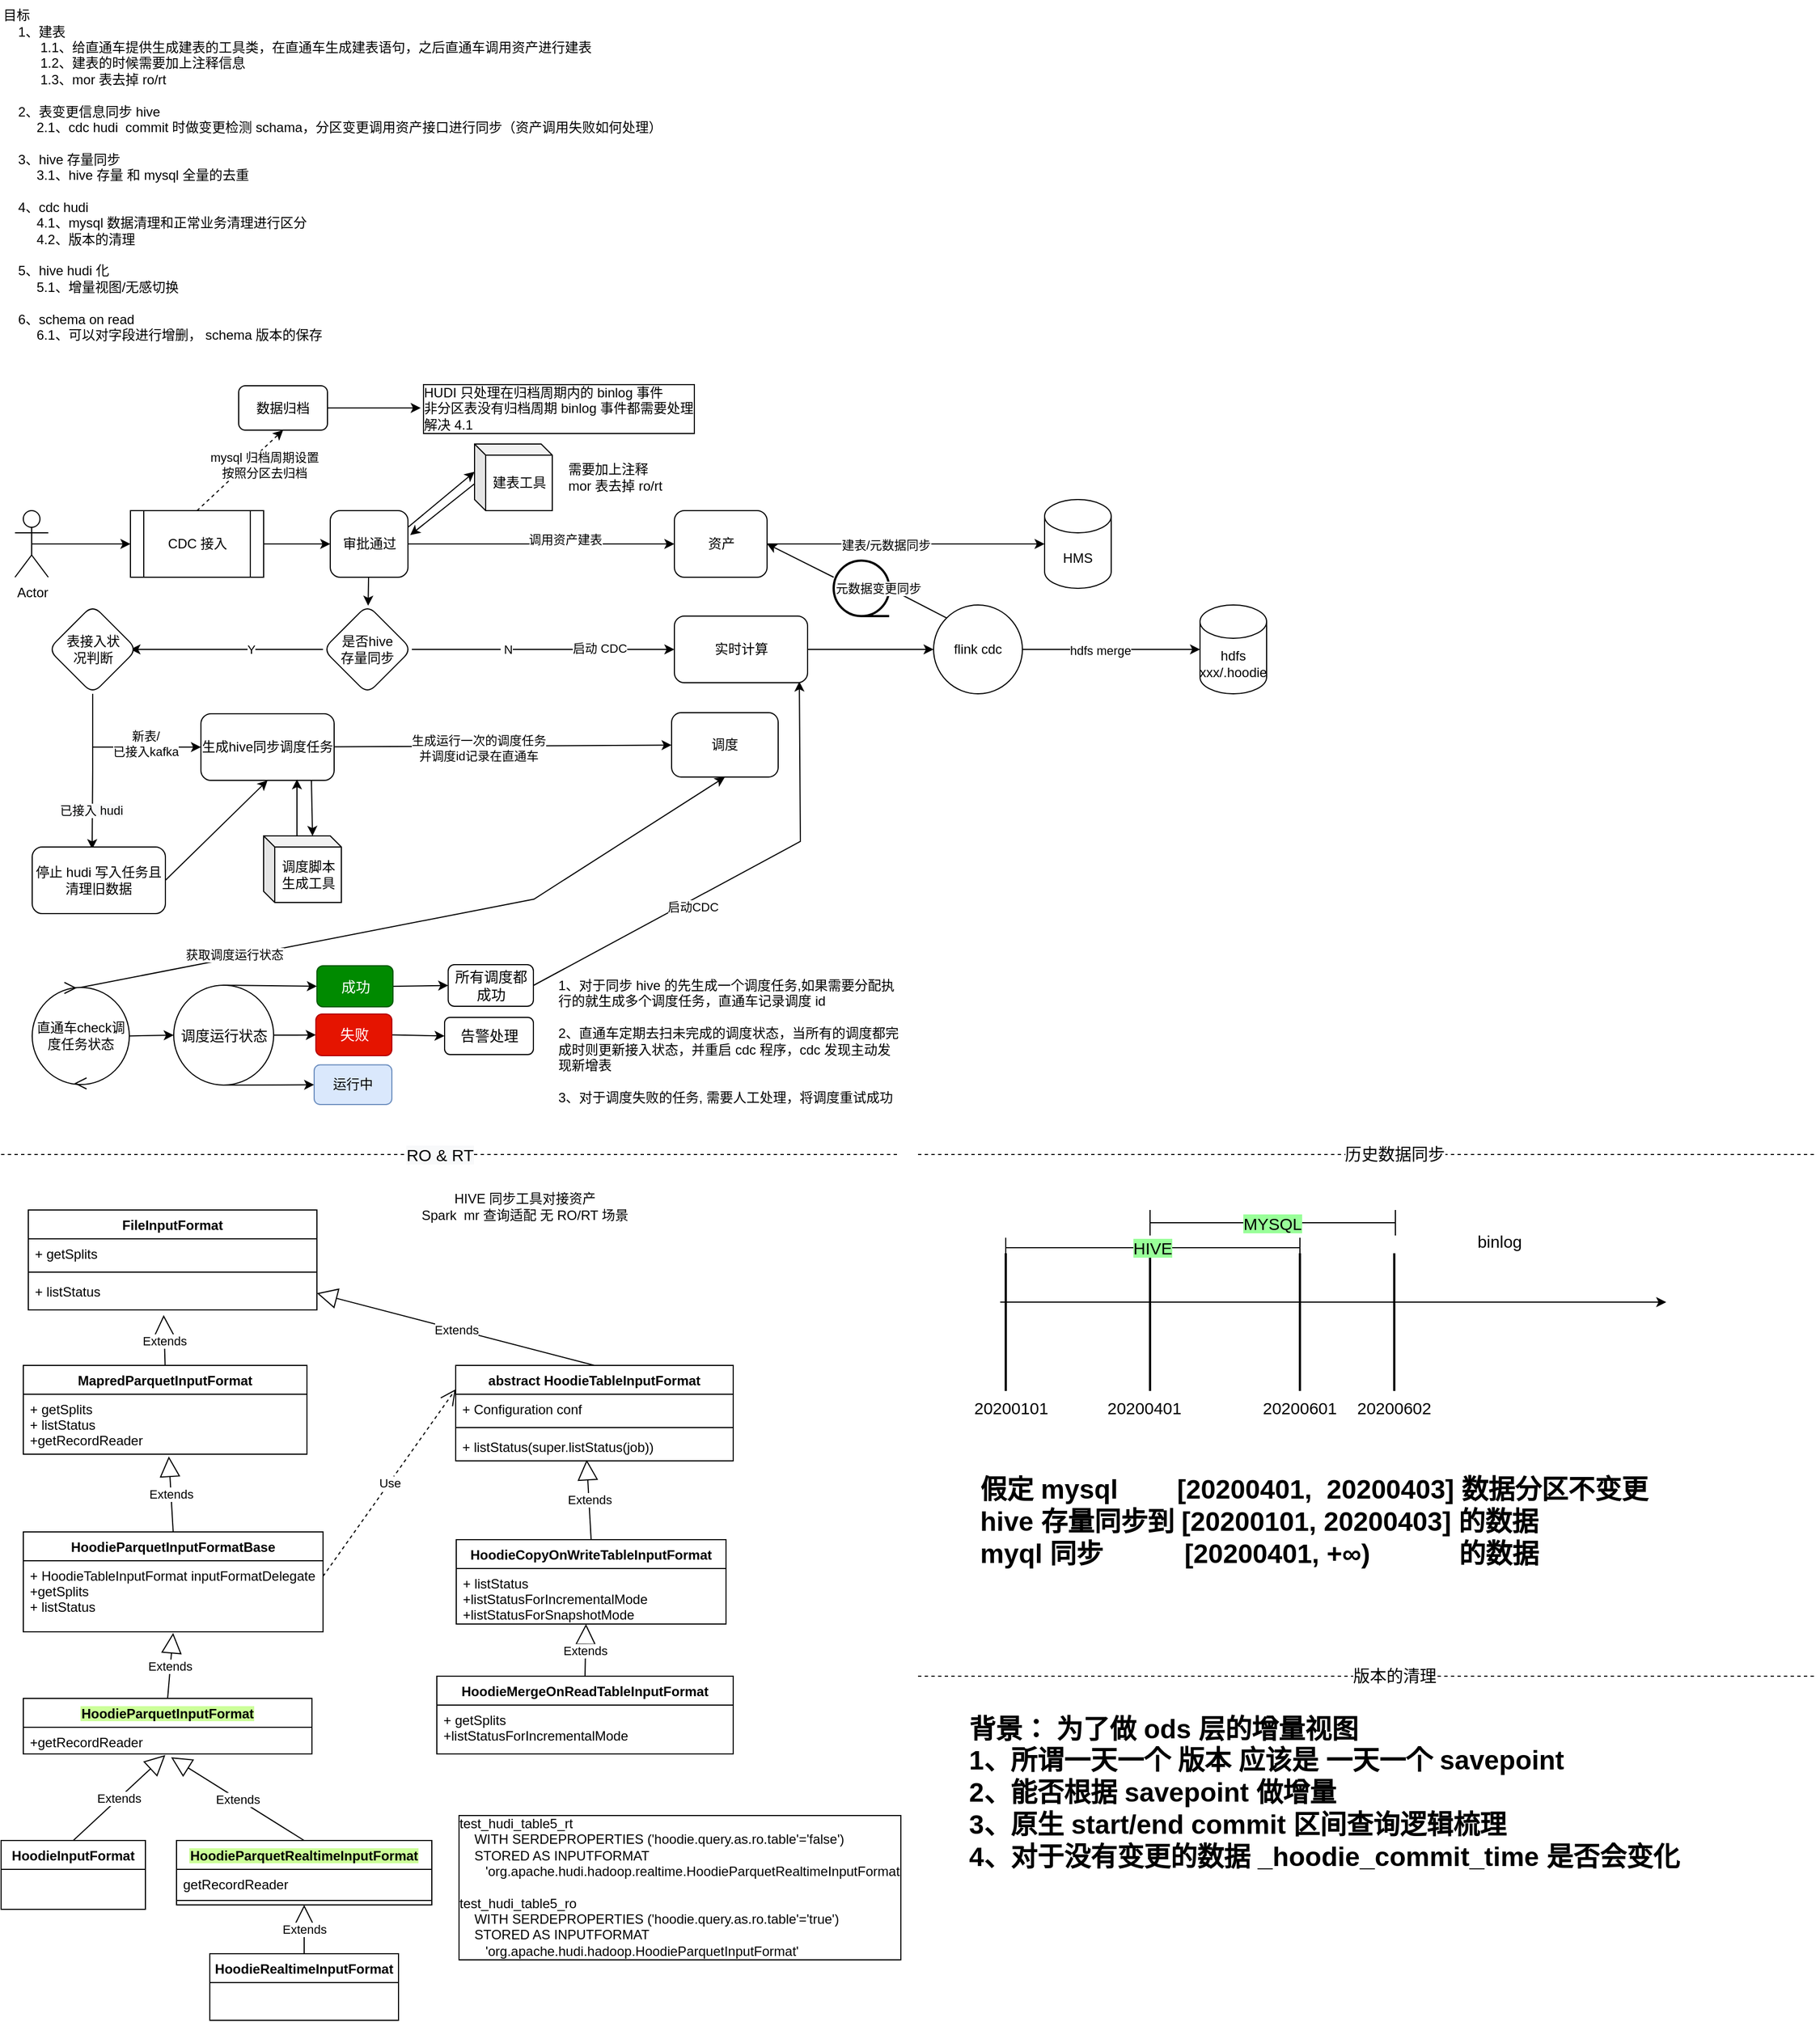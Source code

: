<mxfile version="20.1.1" type="github" pages="2">
  <diagram id="alpazB9rDXZP1vT-j2JS" name="CDC-HUDI">
    <mxGraphModel dx="1638" dy="1909" grid="1" gridSize="10" guides="1" tooltips="1" connect="1" arrows="1" fold="1" page="1" pageScale="1" pageWidth="827" pageHeight="1169" math="0" shadow="0">
      <root>
        <mxCell id="0" />
        <mxCell id="1" parent="0" />
        <mxCell id="rjfQ9kvNoMq7JbhmC_GC-2" value="目标&lt;br&gt;&amp;nbsp; &amp;nbsp; 1、建表&lt;br&gt;&amp;nbsp; &amp;nbsp; &amp;nbsp; &amp;nbsp; &amp;nbsp; 1.1、给直通车提供生成建表的工具类，在直通车生成建表语句，之后直通车调用资产进行建表&lt;br&gt;&amp;nbsp; &amp;nbsp; &amp;nbsp; &amp;nbsp; &amp;nbsp; 1.2、建表的时候需要加上注释信息&lt;br&gt;&amp;nbsp; &amp;nbsp; &amp;nbsp; &amp;nbsp; &amp;nbsp; 1.3、mor 表去掉 ro/rt&lt;br&gt;&lt;br&gt;&amp;nbsp; &amp;nbsp; 2、表变更信息同步 hive&lt;br&gt;&amp;nbsp;&amp;nbsp; &amp;nbsp; &amp;nbsp; &amp;nbsp;&amp;nbsp;2.1、cdc hudi&amp;nbsp; commit 时做变更检测&amp;nbsp;schama，分区变更调用资产接口进行同步（资产调用失败如何处理）&lt;br&gt;&amp;nbsp; &amp;nbsp; &amp;nbsp;&lt;br&gt;&amp;nbsp; &amp;nbsp;&amp;nbsp;3、hive 存量同步&lt;br&gt;&amp;nbsp;&amp;nbsp;&amp;nbsp; &amp;nbsp; &amp;nbsp; &amp;nbsp;3.1、hive 存量 和 mysql 全量的去重&lt;br&gt;&lt;br&gt;&amp;nbsp; &amp;nbsp;&amp;nbsp;4、cdc hudi&lt;br&gt;&amp;nbsp;&amp;nbsp; &amp;nbsp; &amp;nbsp; &amp;nbsp;&amp;nbsp;4.1、mysql 数据清理和正常业务清理进行区分&lt;br&gt;&amp;nbsp; &amp;nbsp; &amp;nbsp; &amp;nbsp; &amp;nbsp;4.2、版本的清理&lt;br&gt;&lt;br&gt;&amp;nbsp; &amp;nbsp; 5、hive hudi 化&lt;br&gt;&amp;nbsp; &amp;nbsp; &amp;nbsp; &amp;nbsp; &amp;nbsp;5.1、增量视图/无感切换&amp;nbsp; &amp;nbsp; &amp;nbsp;&amp;nbsp;&lt;br&gt;&lt;br&gt;&amp;nbsp; &amp;nbsp;&amp;nbsp;6、schema on read&lt;br&gt;&amp;nbsp;&amp;nbsp; &amp;nbsp; &amp;nbsp; &amp;nbsp;&amp;nbsp;6.1、可以对字段进行增删， schema 版本的保存&lt;br&gt;&amp;nbsp; &amp;nbsp; &amp;nbsp; &amp;nbsp; &amp;nbsp;&amp;nbsp;" style="text;html=1;strokeColor=none;fillColor=none;align=left;verticalAlign=middle;whiteSpace=wrap;rounded=0;" vertex="1" parent="1">
          <mxGeometry x="10" y="-1160" width="700" height="330" as="geometry" />
        </mxCell>
        <mxCell id="rjfQ9kvNoMq7JbhmC_GC-10" style="edgeStyle=orthogonalEdgeStyle;rounded=0;orthogonalLoop=1;jettySize=auto;html=1;exitX=0.5;exitY=0.5;exitDx=0;exitDy=0;exitPerimeter=0;entryX=0;entryY=0.5;entryDx=0;entryDy=0;" edge="1" parent="1" source="rjfQ9kvNoMq7JbhmC_GC-4" target="rjfQ9kvNoMq7JbhmC_GC-9">
          <mxGeometry relative="1" as="geometry" />
        </mxCell>
        <mxCell id="rjfQ9kvNoMq7JbhmC_GC-4" value="Actor" style="shape=umlActor;verticalLabelPosition=bottom;verticalAlign=top;html=1;outlineConnect=0;" vertex="1" parent="1">
          <mxGeometry x="22.5" y="-700" width="30" height="60" as="geometry" />
        </mxCell>
        <mxCell id="rjfQ9kvNoMq7JbhmC_GC-12" style="edgeStyle=orthogonalEdgeStyle;rounded=0;orthogonalLoop=1;jettySize=auto;html=1;exitX=1;exitY=0.5;exitDx=0;exitDy=0;" edge="1" parent="1" source="rjfQ9kvNoMq7JbhmC_GC-9" target="rjfQ9kvNoMq7JbhmC_GC-11">
          <mxGeometry relative="1" as="geometry" />
        </mxCell>
        <mxCell id="rjfQ9kvNoMq7JbhmC_GC-9" value="CDC 接入" style="shape=process;whiteSpace=wrap;html=1;backgroundOutline=1;" vertex="1" parent="1">
          <mxGeometry x="126.5" y="-700" width="120" height="60" as="geometry" />
        </mxCell>
        <mxCell id="rjfQ9kvNoMq7JbhmC_GC-20" style="edgeStyle=none;rounded=0;orthogonalLoop=1;jettySize=auto;html=1;exitX=1;exitY=0.25;exitDx=0;exitDy=0;entryX=0;entryY=0;entryDx=0;entryDy=25;entryPerimeter=0;" edge="1" parent="1" source="rjfQ9kvNoMq7JbhmC_GC-11" target="rjfQ9kvNoMq7JbhmC_GC-14">
          <mxGeometry relative="1" as="geometry" />
        </mxCell>
        <mxCell id="rjfQ9kvNoMq7JbhmC_GC-177" value="" style="edgeStyle=none;rounded=0;orthogonalLoop=1;jettySize=auto;html=1;startSize=1;endSize=6;sourcePerimeterSpacing=0;targetPerimeterSpacing=0;" edge="1" parent="1" source="rjfQ9kvNoMq7JbhmC_GC-11" target="rjfQ9kvNoMq7JbhmC_GC-176">
          <mxGeometry relative="1" as="geometry" />
        </mxCell>
        <mxCell id="rjfQ9kvNoMq7JbhmC_GC-11" value="审批通过" style="rounded=1;whiteSpace=wrap;html=1;" vertex="1" parent="1">
          <mxGeometry x="306.5" y="-700" width="70" height="60" as="geometry" />
        </mxCell>
        <mxCell id="rjfQ9kvNoMq7JbhmC_GC-21" style="edgeStyle=none;rounded=0;orthogonalLoop=1;jettySize=auto;html=1;exitX=0.014;exitY=0.583;exitDx=0;exitDy=0;exitPerimeter=0;entryX=1.029;entryY=0.367;entryDx=0;entryDy=0;entryPerimeter=0;" edge="1" parent="1" source="rjfQ9kvNoMq7JbhmC_GC-14" target="rjfQ9kvNoMq7JbhmC_GC-11">
          <mxGeometry relative="1" as="geometry" />
        </mxCell>
        <mxCell id="rjfQ9kvNoMq7JbhmC_GC-14" value="建表工具" style="shape=cube;whiteSpace=wrap;html=1;boundedLbl=1;backgroundOutline=1;darkOpacity=0.05;darkOpacity2=0.1;size=10;" vertex="1" parent="1">
          <mxGeometry x="436.5" y="-760" width="70" height="60" as="geometry" />
        </mxCell>
        <mxCell id="rjfQ9kvNoMq7JbhmC_GC-236" style="edgeStyle=none;rounded=0;orthogonalLoop=1;jettySize=auto;html=1;exitX=1;exitY=0.5;exitDx=0;exitDy=0;startSize=1;endSize=6;sourcePerimeterSpacing=0;targetPerimeterSpacing=0;" edge="1" parent="1" source="rjfQ9kvNoMq7JbhmC_GC-15" target="rjfQ9kvNoMq7JbhmC_GC-235">
          <mxGeometry relative="1" as="geometry" />
        </mxCell>
        <mxCell id="rjfQ9kvNoMq7JbhmC_GC-237" value="建表/元数据同步" style="edgeLabel;html=1;align=center;verticalAlign=middle;resizable=0;points=[];" vertex="1" connectable="0" parent="rjfQ9kvNoMq7JbhmC_GC-236">
          <mxGeometry x="-0.144" y="-1" relative="1" as="geometry">
            <mxPoint as="offset" />
          </mxGeometry>
        </mxCell>
        <mxCell id="rjfQ9kvNoMq7JbhmC_GC-15" value="资产" style="rounded=1;whiteSpace=wrap;html=1;" vertex="1" parent="1">
          <mxGeometry x="616.5" y="-700" width="83.5" height="60" as="geometry" />
        </mxCell>
        <mxCell id="rjfQ9kvNoMq7JbhmC_GC-18" value="" style="endArrow=classic;html=1;rounded=0;curved=1;exitX=1;exitY=0.5;exitDx=0;exitDy=0;entryX=0;entryY=0.5;entryDx=0;entryDy=0;" edge="1" parent="1" source="rjfQ9kvNoMq7JbhmC_GC-11" target="rjfQ9kvNoMq7JbhmC_GC-15">
          <mxGeometry width="50" height="50" relative="1" as="geometry">
            <mxPoint x="446.5" y="-670" as="sourcePoint" />
            <mxPoint x="496.5" y="-720" as="targetPoint" />
          </mxGeometry>
        </mxCell>
        <mxCell id="rjfQ9kvNoMq7JbhmC_GC-19" value="调用资产建表" style="edgeLabel;html=1;align=center;verticalAlign=middle;resizable=0;points=[];" vertex="1" connectable="0" parent="rjfQ9kvNoMq7JbhmC_GC-18">
          <mxGeometry x="0.175" y="4" relative="1" as="geometry">
            <mxPoint as="offset" />
          </mxGeometry>
        </mxCell>
        <mxCell id="rjfQ9kvNoMq7JbhmC_GC-25" value="需要加上注释&lt;br&gt;mor 表去掉 ro/rt" style="text;html=1;strokeColor=none;fillColor=none;align=left;verticalAlign=middle;whiteSpace=wrap;rounded=0;" vertex="1" parent="1">
          <mxGeometry x="519" y="-740" width="100" height="20" as="geometry" />
        </mxCell>
        <mxCell id="rjfQ9kvNoMq7JbhmC_GC-40" style="edgeStyle=none;rounded=0;orthogonalLoop=1;jettySize=auto;html=1;exitX=1;exitY=0.5;exitDx=0;exitDy=0;entryX=0;entryY=0.5;entryDx=0;entryDy=0;" edge="1" parent="1" source="rjfQ9kvNoMq7JbhmC_GC-33" target="rjfQ9kvNoMq7JbhmC_GC-44">
          <mxGeometry relative="1" as="geometry">
            <mxPoint x="381.5" y="-555.828" as="targetPoint" />
          </mxGeometry>
        </mxCell>
        <mxCell id="rjfQ9kvNoMq7JbhmC_GC-33" value="数据归档" style="rounded=1;whiteSpace=wrap;html=1;" vertex="1" parent="1">
          <mxGeometry x="224" y="-812.5" width="80" height="40" as="geometry" />
        </mxCell>
        <mxCell id="rjfQ9kvNoMq7JbhmC_GC-36" value="" style="endArrow=classic;html=1;rounded=0;exitX=0.5;exitY=0;exitDx=0;exitDy=0;dashed=1;entryX=0.5;entryY=1;entryDx=0;entryDy=0;" edge="1" parent="1" source="rjfQ9kvNoMq7JbhmC_GC-9" target="rjfQ9kvNoMq7JbhmC_GC-33">
          <mxGeometry width="50" height="50" relative="1" as="geometry">
            <mxPoint x="186.5" y="-670" as="sourcePoint" />
            <mxPoint x="224" y="-762.5" as="targetPoint" />
          </mxGeometry>
        </mxCell>
        <mxCell id="rjfQ9kvNoMq7JbhmC_GC-37" value="mysql 归档周期设置&lt;br&gt;按照分区去归档" style="edgeLabel;html=1;align=center;verticalAlign=middle;resizable=0;points=[];" vertex="1" connectable="0" parent="rjfQ9kvNoMq7JbhmC_GC-36">
          <mxGeometry x="0.279" relative="1" as="geometry">
            <mxPoint x="11" y="5" as="offset" />
          </mxGeometry>
        </mxCell>
        <mxCell id="rjfQ9kvNoMq7JbhmC_GC-44" value="HUDI 只处理在归档周期内的 binlog 事件&lt;br&gt;&lt;div style=&quot;&quot;&gt;&lt;span style=&quot;background-color: initial;&quot;&gt;非分区表没有归档周期 binlog 事件都需要处理&lt;/span&gt;&lt;/div&gt;&lt;div style=&quot;&quot;&gt;&lt;span style=&quot;background-color: initial;&quot;&gt;解决 4.1&lt;/span&gt;&lt;/div&gt;" style="text;html=1;strokeColor=none;fillColor=none;align=left;verticalAlign=middle;whiteSpace=wrap;rounded=0;labelBorderColor=default;" vertex="1" parent="1">
          <mxGeometry x="388" y="-825" width="250" height="65" as="geometry" />
        </mxCell>
        <mxCell id="rjfQ9kvNoMq7JbhmC_GC-231" style="edgeStyle=none;rounded=0;orthogonalLoop=1;jettySize=auto;html=1;exitX=0.5;exitY=0;exitDx=0;exitDy=0;entryX=0.5;entryY=1;entryDx=0;entryDy=0;startSize=1;endSize=6;sourcePerimeterSpacing=0;targetPerimeterSpacing=0;" edge="1" parent="1" source="rjfQ9kvNoMq7JbhmC_GC-73" target="rjfQ9kvNoMq7JbhmC_GC-212">
          <mxGeometry relative="1" as="geometry">
            <Array as="points">
              <mxPoint x="490" y="-350" />
            </Array>
          </mxGeometry>
        </mxCell>
        <mxCell id="rjfQ9kvNoMq7JbhmC_GC-233" value="获取调度运行状态" style="edgeLabel;html=1;align=center;verticalAlign=middle;resizable=0;points=[];" vertex="1" connectable="0" parent="rjfQ9kvNoMq7JbhmC_GC-231">
          <mxGeometry x="-0.129" y="1" relative="1" as="geometry">
            <mxPoint x="-127" y="23" as="offset" />
          </mxGeometry>
        </mxCell>
        <mxCell id="rjfQ9kvNoMq7JbhmC_GC-248" style="edgeStyle=none;rounded=0;orthogonalLoop=1;jettySize=auto;html=1;exitX=1;exitY=0.5;exitDx=0;exitDy=0;entryX=0;entryY=0.5;entryDx=0;entryDy=0;fontSize=15;startSize=1;endSize=6;sourcePerimeterSpacing=0;targetPerimeterSpacing=0;" edge="1" parent="1" source="rjfQ9kvNoMq7JbhmC_GC-73" target="rjfQ9kvNoMq7JbhmC_GC-77">
          <mxGeometry relative="1" as="geometry" />
        </mxCell>
        <mxCell id="rjfQ9kvNoMq7JbhmC_GC-73" value="&lt;span style=&quot;&quot;&gt;直通车check调度任务状态&lt;/span&gt;" style="ellipse;whiteSpace=wrap;html=1;aspect=fixed;" vertex="1" parent="1">
          <mxGeometry x="38" y="-270.5" width="87.5" height="87.5" as="geometry" />
        </mxCell>
        <mxCell id="rjfQ9kvNoMq7JbhmC_GC-75" style="edgeStyle=orthogonalEdgeStyle;rounded=0;orthogonalLoop=1;jettySize=auto;html=1;exitX=1;exitY=0.5;exitDx=0;exitDy=0;fontSize=13;" edge="1" parent="1" source="rjfQ9kvNoMq7JbhmC_GC-77" target="rjfQ9kvNoMq7JbhmC_GC-80">
          <mxGeometry relative="1" as="geometry" />
        </mxCell>
        <mxCell id="rjfQ9kvNoMq7JbhmC_GC-249" style="edgeStyle=none;rounded=0;orthogonalLoop=1;jettySize=auto;html=1;exitX=0.5;exitY=0;exitDx=0;exitDy=0;entryX=0;entryY=0.5;entryDx=0;entryDy=0;fontSize=15;startSize=1;endSize=6;sourcePerimeterSpacing=0;targetPerimeterSpacing=0;" edge="1" parent="1" source="rjfQ9kvNoMq7JbhmC_GC-77" target="rjfQ9kvNoMq7JbhmC_GC-82">
          <mxGeometry relative="1" as="geometry" />
        </mxCell>
        <mxCell id="rjfQ9kvNoMq7JbhmC_GC-250" style="edgeStyle=none;rounded=0;orthogonalLoop=1;jettySize=auto;html=1;exitX=0.5;exitY=1;exitDx=0;exitDy=0;fontSize=15;startSize=1;endSize=6;sourcePerimeterSpacing=0;targetPerimeterSpacing=0;" edge="1" parent="1" source="rjfQ9kvNoMq7JbhmC_GC-77" target="rjfQ9kvNoMq7JbhmC_GC-78">
          <mxGeometry relative="1" as="geometry" />
        </mxCell>
        <mxCell id="rjfQ9kvNoMq7JbhmC_GC-77" value="调度运行状态" style="ellipse;whiteSpace=wrap;html=1;aspect=fixed;fontSize=13;" vertex="1" parent="1">
          <mxGeometry x="165.5" y="-272.5" width="90" height="90" as="geometry" />
        </mxCell>
        <mxCell id="rjfQ9kvNoMq7JbhmC_GC-78" value="运行中" style="text;html=1;strokeColor=#6c8ebf;fillColor=#dae8fc;align=center;verticalAlign=middle;whiteSpace=wrap;rounded=1;" vertex="1" parent="1">
          <mxGeometry x="292" y="-200.75" width="70" height="35.75" as="geometry" />
        </mxCell>
        <mxCell id="rjfQ9kvNoMq7JbhmC_GC-252" style="edgeStyle=none;rounded=0;orthogonalLoop=1;jettySize=auto;html=1;exitX=1;exitY=0.5;exitDx=0;exitDy=0;entryX=0;entryY=0.5;entryDx=0;entryDy=0;fontSize=15;startSize=1;endSize=6;sourcePerimeterSpacing=0;targetPerimeterSpacing=0;" edge="1" parent="1" source="rjfQ9kvNoMq7JbhmC_GC-80" target="rjfQ9kvNoMq7JbhmC_GC-83">
          <mxGeometry relative="1" as="geometry" />
        </mxCell>
        <mxCell id="rjfQ9kvNoMq7JbhmC_GC-80" value="失败" style="text;html=1;strokeColor=#B20000;fillColor=#e51400;align=center;verticalAlign=middle;whiteSpace=wrap;rounded=1;fontColor=#ffffff;fontSize=13;" vertex="1" parent="1">
          <mxGeometry x="293.5" y="-246.5" width="68.5" height="37.5" as="geometry" />
        </mxCell>
        <mxCell id="rjfQ9kvNoMq7JbhmC_GC-251" style="edgeStyle=none;rounded=0;orthogonalLoop=1;jettySize=auto;html=1;exitX=1;exitY=0.5;exitDx=0;exitDy=0;entryX=0;entryY=0.5;entryDx=0;entryDy=0;fontSize=15;startSize=1;endSize=6;sourcePerimeterSpacing=0;targetPerimeterSpacing=0;" edge="1" parent="1" source="rjfQ9kvNoMq7JbhmC_GC-82" target="rjfQ9kvNoMq7JbhmC_GC-137">
          <mxGeometry relative="1" as="geometry" />
        </mxCell>
        <mxCell id="rjfQ9kvNoMq7JbhmC_GC-82" value="成功" style="text;html=1;strokeColor=#005700;fillColor=#008a00;align=center;verticalAlign=middle;whiteSpace=wrap;rounded=1;fontColor=#ffffff;fontSize=13;" vertex="1" parent="1">
          <mxGeometry x="294.5" y="-290" width="68.5" height="37" as="geometry" />
        </mxCell>
        <mxCell id="rjfQ9kvNoMq7JbhmC_GC-83" value="告警处理" style="rounded=1;whiteSpace=wrap;html=1;fontSize=13;" vertex="1" parent="1">
          <mxGeometry x="409.5" y="-243.5" width="80" height="33.5" as="geometry" />
        </mxCell>
        <mxCell id="rjfQ9kvNoMq7JbhmC_GC-86" value="" style="html=1;shadow=0;dashed=0;align=center;verticalAlign=middle;shape=mxgraph.arrows2.arrow;dy=0;dx=30;notch=30;" vertex="1" parent="1">
          <mxGeometry x="67" y="-275" width="10" height="10" as="geometry" />
        </mxCell>
        <mxCell id="rjfQ9kvNoMq7JbhmC_GC-87" value="" style="html=1;shadow=0;dashed=0;align=center;verticalAlign=middle;shape=mxgraph.arrows2.arrow;dy=0;dx=30;notch=30;rotation=-180;" vertex="1" parent="1">
          <mxGeometry x="77" y="-189" width="10" height="10" as="geometry" />
        </mxCell>
        <mxCell id="rjfQ9kvNoMq7JbhmC_GC-239" style="edgeStyle=none;rounded=0;orthogonalLoop=1;jettySize=auto;html=1;exitX=1;exitY=0.5;exitDx=0;exitDy=0;entryX=0.938;entryY=0.983;entryDx=0;entryDy=0;entryPerimeter=0;startSize=1;endSize=6;sourcePerimeterSpacing=0;targetPerimeterSpacing=0;" edge="1" parent="1" source="rjfQ9kvNoMq7JbhmC_GC-137" target="rjfQ9kvNoMq7JbhmC_GC-195">
          <mxGeometry relative="1" as="geometry">
            <Array as="points">
              <mxPoint x="730" y="-402" />
            </Array>
          </mxGeometry>
        </mxCell>
        <mxCell id="rjfQ9kvNoMq7JbhmC_GC-240" value="启动CDC" style="edgeLabel;html=1;align=center;verticalAlign=middle;resizable=0;points=[];" vertex="1" connectable="0" parent="rjfQ9kvNoMq7JbhmC_GC-239">
          <mxGeometry x="-0.12" y="2" relative="1" as="geometry">
            <mxPoint x="-17" y="18" as="offset" />
          </mxGeometry>
        </mxCell>
        <mxCell id="rjfQ9kvNoMq7JbhmC_GC-137" value="所有调度都成功" style="rounded=1;whiteSpace=wrap;html=1;fontSize=13;" vertex="1" parent="1">
          <mxGeometry x="412.75" y="-291" width="76.75" height="37.5" as="geometry" />
        </mxCell>
        <mxCell id="rjfQ9kvNoMq7JbhmC_GC-145" value="1、对于同步 hive 的先生成一个调度任务,如果需要分配执行的就生成多个调度任务，直通车记录调度 id&lt;br&gt;&lt;br&gt;2、直通车定期去扫未完成的调度状态，当所有的调度都完成时则更新接入状态，并重启 cdc 程序，cdc 发现主动发现新增表&lt;br&gt;&lt;br&gt;3、对于调度失败的任务, 需要人工处理，将调度重试成功" style="text;html=1;strokeColor=none;fillColor=none;align=left;verticalAlign=middle;whiteSpace=wrap;rounded=0;" vertex="1" parent="1">
          <mxGeometry x="510" y="-290" width="310" height="136" as="geometry" />
        </mxCell>
        <mxCell id="rjfQ9kvNoMq7JbhmC_GC-161" style="edgeStyle=none;rounded=0;orthogonalLoop=1;jettySize=auto;html=1;exitX=0.25;exitY=0;exitDx=0;exitDy=0;" edge="1" parent="1" source="rjfQ9kvNoMq7JbhmC_GC-25" target="rjfQ9kvNoMq7JbhmC_GC-25">
          <mxGeometry relative="1" as="geometry" />
        </mxCell>
        <mxCell id="rjfQ9kvNoMq7JbhmC_GC-179" value="" style="edgeStyle=none;rounded=0;orthogonalLoop=1;jettySize=auto;html=1;startSize=1;endSize=6;sourcePerimeterSpacing=0;targetPerimeterSpacing=0;entryX=0.925;entryY=0.5;entryDx=0;entryDy=0;entryPerimeter=0;exitX=0;exitY=0.5;exitDx=0;exitDy=0;" edge="1" parent="1" source="rjfQ9kvNoMq7JbhmC_GC-176" target="rjfQ9kvNoMq7JbhmC_GC-203">
          <mxGeometry relative="1" as="geometry">
            <mxPoint x="172" y="-576" as="targetPoint" />
          </mxGeometry>
        </mxCell>
        <mxCell id="rjfQ9kvNoMq7JbhmC_GC-180" value="Y" style="edgeLabel;html=1;align=center;verticalAlign=middle;resizable=0;points=[];" vertex="1" connectable="0" parent="rjfQ9kvNoMq7JbhmC_GC-179">
          <mxGeometry x="-0.25" relative="1" as="geometry">
            <mxPoint as="offset" />
          </mxGeometry>
        </mxCell>
        <mxCell id="rjfQ9kvNoMq7JbhmC_GC-194" value="" style="edgeStyle=none;rounded=0;orthogonalLoop=1;jettySize=auto;html=1;startSize=1;endSize=6;sourcePerimeterSpacing=0;targetPerimeterSpacing=0;entryX=0;entryY=0.5;entryDx=0;entryDy=0;" edge="1" parent="1" source="rjfQ9kvNoMq7JbhmC_GC-176" target="rjfQ9kvNoMq7JbhmC_GC-195">
          <mxGeometry relative="1" as="geometry">
            <mxPoint x="435" y="-575" as="targetPoint" />
          </mxGeometry>
        </mxCell>
        <mxCell id="rjfQ9kvNoMq7JbhmC_GC-197" value="&amp;nbsp;N" style="edgeLabel;html=1;align=center;verticalAlign=middle;resizable=0;points=[];" vertex="1" connectable="0" parent="rjfQ9kvNoMq7JbhmC_GC-194">
          <mxGeometry x="0.527" y="1" relative="1" as="geometry">
            <mxPoint x="-96" y="1" as="offset" />
          </mxGeometry>
        </mxCell>
        <mxCell id="rjfQ9kvNoMq7JbhmC_GC-229" value="启动 CDC" style="edgeLabel;html=1;align=center;verticalAlign=middle;resizable=0;points=[];" vertex="1" connectable="0" parent="rjfQ9kvNoMq7JbhmC_GC-194">
          <mxGeometry x="0.429" y="1" relative="1" as="geometry">
            <mxPoint as="offset" />
          </mxGeometry>
        </mxCell>
        <mxCell id="rjfQ9kvNoMq7JbhmC_GC-176" value="是否hive&lt;br&gt;存量同步" style="rhombus;whiteSpace=wrap;html=1;rounded=1;" vertex="1" parent="1">
          <mxGeometry x="300" y="-615" width="80" height="80" as="geometry" />
        </mxCell>
        <mxCell id="rjfQ9kvNoMq7JbhmC_GC-241" style="edgeStyle=none;rounded=0;orthogonalLoop=1;jettySize=auto;html=1;exitX=1;exitY=0.5;exitDx=0;exitDy=0;startSize=1;endSize=6;sourcePerimeterSpacing=0;targetPerimeterSpacing=0;" edge="1" parent="1" source="rjfQ9kvNoMq7JbhmC_GC-195" target="rjfQ9kvNoMq7JbhmC_GC-238">
          <mxGeometry relative="1" as="geometry" />
        </mxCell>
        <mxCell id="rjfQ9kvNoMq7JbhmC_GC-195" value="实时计算" style="rounded=1;whiteSpace=wrap;html=1;labelBorderColor=none;" vertex="1" parent="1">
          <mxGeometry x="616.5" y="-605" width="120" height="60" as="geometry" />
        </mxCell>
        <mxCell id="rjfQ9kvNoMq7JbhmC_GC-199" value="" style="rounded=0;orthogonalLoop=1;jettySize=auto;html=1;startSize=1;endSize=6;sourcePerimeterSpacing=0;targetPerimeterSpacing=0;entryX=0.45;entryY=0.033;entryDx=0;entryDy=0;entryPerimeter=0;exitX=0.5;exitY=1;exitDx=0;exitDy=0;edgeStyle=orthogonalEdgeStyle;" edge="1" parent="1" target="rjfQ9kvNoMq7JbhmC_GC-205" source="rjfQ9kvNoMq7JbhmC_GC-203">
          <mxGeometry relative="1" as="geometry">
            <mxPoint x="110" y="-318" as="sourcePoint" />
            <mxPoint x="128.5" y="-228" as="targetPoint" />
          </mxGeometry>
        </mxCell>
        <mxCell id="rjfQ9kvNoMq7JbhmC_GC-200" value="&lt;span style=&quot;background-color: rgb(248, 249, 250);&quot;&gt;已接入 hudi&lt;/span&gt;" style="edgeLabel;html=1;align=center;verticalAlign=middle;resizable=0;points=[];" vertex="1" connectable="0" parent="rjfQ9kvNoMq7JbhmC_GC-199">
          <mxGeometry x="-0.333" y="1" relative="1" as="geometry">
            <mxPoint x="-3" y="58" as="offset" />
          </mxGeometry>
        </mxCell>
        <mxCell id="rjfQ9kvNoMq7JbhmC_GC-201" style="edgeStyle=orthogonalEdgeStyle;rounded=0;orthogonalLoop=1;jettySize=auto;html=1;entryX=0;entryY=0.5;entryDx=0;entryDy=0;startSize=1;endSize=6;sourcePerimeterSpacing=0;targetPerimeterSpacing=0;exitX=0.5;exitY=1;exitDx=0;exitDy=0;" edge="1" parent="1" target="rjfQ9kvNoMq7JbhmC_GC-208" source="rjfQ9kvNoMq7JbhmC_GC-203">
          <mxGeometry relative="1" as="geometry">
            <mxPoint x="158.5" y="-311" as="sourcePoint" />
            <mxPoint x="275.5" y="-266" as="targetPoint" />
          </mxGeometry>
        </mxCell>
        <mxCell id="rjfQ9kvNoMq7JbhmC_GC-202" value="新表/&lt;br&gt;已接入kafka" style="edgeLabel;html=1;align=center;verticalAlign=middle;resizable=0;points=[];" vertex="1" connectable="0" parent="rjfQ9kvNoMq7JbhmC_GC-201">
          <mxGeometry x="-0.277" y="-1" relative="1" as="geometry">
            <mxPoint x="43" y="-4" as="offset" />
          </mxGeometry>
        </mxCell>
        <mxCell id="rjfQ9kvNoMq7JbhmC_GC-203" value="表接入状&lt;br&gt;况判断" style="rhombus;whiteSpace=wrap;html=1;rounded=1;" vertex="1" parent="1">
          <mxGeometry x="52.5" y="-615" width="80" height="80" as="geometry" />
        </mxCell>
        <mxCell id="rjfQ9kvNoMq7JbhmC_GC-204" style="edgeStyle=none;rounded=0;orthogonalLoop=1;jettySize=auto;html=1;exitX=1;exitY=0.5;exitDx=0;exitDy=0;startSize=1;endSize=6;sourcePerimeterSpacing=0;targetPerimeterSpacing=0;entryX=0.5;entryY=1;entryDx=0;entryDy=0;" edge="1" parent="1" source="rjfQ9kvNoMq7JbhmC_GC-205" target="rjfQ9kvNoMq7JbhmC_GC-208">
          <mxGeometry relative="1" as="geometry" />
        </mxCell>
        <mxCell id="rjfQ9kvNoMq7JbhmC_GC-205" value="停止 hudi 写入任务且清理旧数据" style="whiteSpace=wrap;html=1;rounded=1;" vertex="1" parent="1">
          <mxGeometry x="38" y="-397" width="120" height="60" as="geometry" />
        </mxCell>
        <mxCell id="rjfQ9kvNoMq7JbhmC_GC-206" style="edgeStyle=none;rounded=0;orthogonalLoop=1;jettySize=auto;html=1;exitX=0.5;exitY=1;exitDx=0;exitDy=0;entryX=0.629;entryY=0;entryDx=0;entryDy=0;entryPerimeter=0;startSize=1;endSize=6;sourcePerimeterSpacing=0;targetPerimeterSpacing=0;" edge="1" parent="1" target="rjfQ9kvNoMq7JbhmC_GC-210">
          <mxGeometry relative="1" as="geometry">
            <mxPoint x="289.5" y="-458" as="sourcePoint" />
            <mxPoint x="287.52" y="-416.98" as="targetPoint" />
          </mxGeometry>
        </mxCell>
        <mxCell id="rjfQ9kvNoMq7JbhmC_GC-213" style="edgeStyle=none;rounded=0;orthogonalLoop=1;jettySize=auto;html=1;startSize=1;endSize=6;sourcePerimeterSpacing=0;targetPerimeterSpacing=0;" edge="1" parent="1" source="rjfQ9kvNoMq7JbhmC_GC-208" target="rjfQ9kvNoMq7JbhmC_GC-212">
          <mxGeometry relative="1" as="geometry" />
        </mxCell>
        <mxCell id="rjfQ9kvNoMq7JbhmC_GC-214" value="生成运行一次的调度任务&lt;br&gt;并调度id记录在直通车" style="edgeLabel;html=1;align=center;verticalAlign=middle;resizable=0;points=[];" vertex="1" connectable="0" parent="rjfQ9kvNoMq7JbhmC_GC-213">
          <mxGeometry x="-0.147" y="-2" relative="1" as="geometry">
            <mxPoint as="offset" />
          </mxGeometry>
        </mxCell>
        <mxCell id="rjfQ9kvNoMq7JbhmC_GC-208" value="生成hive同步调度任务" style="rounded=1;whiteSpace=wrap;html=1;labelBorderColor=none;" vertex="1" parent="1">
          <mxGeometry x="190" y="-517" width="120" height="60" as="geometry" />
        </mxCell>
        <mxCell id="rjfQ9kvNoMq7JbhmC_GC-209" style="edgeStyle=none;rounded=0;orthogonalLoop=1;jettySize=auto;html=1;exitX=0;exitY=0;exitDx=30;exitDy=0;exitPerimeter=0;startSize=1;endSize=6;sourcePerimeterSpacing=0;targetPerimeterSpacing=0;" edge="1" parent="1" source="rjfQ9kvNoMq7JbhmC_GC-210">
          <mxGeometry relative="1" as="geometry">
            <mxPoint x="276.5" y="-458" as="targetPoint" />
          </mxGeometry>
        </mxCell>
        <mxCell id="rjfQ9kvNoMq7JbhmC_GC-210" value="调度脚本生成工具" style="shape=cube;whiteSpace=wrap;html=1;boundedLbl=1;backgroundOutline=1;darkOpacity=0.05;darkOpacity2=0.1;size=10;" vertex="1" parent="1">
          <mxGeometry x="246.5" y="-407" width="70" height="60" as="geometry" />
        </mxCell>
        <mxCell id="rjfQ9kvNoMq7JbhmC_GC-212" value="调度" style="rounded=1;whiteSpace=wrap;html=1;labelBorderColor=none;" vertex="1" parent="1">
          <mxGeometry x="614" y="-518" width="96" height="58" as="geometry" />
        </mxCell>
        <mxCell id="rjfQ9kvNoMq7JbhmC_GC-234" value="hdfs&lt;br&gt;xxx/.hoodie" style="shape=cylinder3;whiteSpace=wrap;html=1;boundedLbl=1;backgroundOutline=1;size=15;labelBorderColor=none;" vertex="1" parent="1">
          <mxGeometry x="1090" y="-615" width="60" height="80" as="geometry" />
        </mxCell>
        <mxCell id="rjfQ9kvNoMq7JbhmC_GC-235" value="HMS" style="shape=cylinder3;whiteSpace=wrap;html=1;boundedLbl=1;backgroundOutline=1;size=15;labelBorderColor=none;" vertex="1" parent="1">
          <mxGeometry x="950" y="-710" width="60" height="80" as="geometry" />
        </mxCell>
        <mxCell id="rjfQ9kvNoMq7JbhmC_GC-242" style="edgeStyle=none;rounded=0;orthogonalLoop=1;jettySize=auto;html=1;exitX=1;exitY=0.5;exitDx=0;exitDy=0;entryX=0;entryY=0.5;entryDx=0;entryDy=0;entryPerimeter=0;startSize=1;endSize=6;sourcePerimeterSpacing=0;targetPerimeterSpacing=0;" edge="1" parent="1" source="rjfQ9kvNoMq7JbhmC_GC-238" target="rjfQ9kvNoMq7JbhmC_GC-234">
          <mxGeometry relative="1" as="geometry" />
        </mxCell>
        <mxCell id="rjfQ9kvNoMq7JbhmC_GC-243" value="hdfs merge" style="edgeLabel;html=1;align=center;verticalAlign=middle;resizable=0;points=[];" vertex="1" connectable="0" parent="rjfQ9kvNoMq7JbhmC_GC-242">
          <mxGeometry x="-0.125" y="-1" relative="1" as="geometry">
            <mxPoint as="offset" />
          </mxGeometry>
        </mxCell>
        <mxCell id="rjfQ9kvNoMq7JbhmC_GC-244" style="edgeStyle=none;rounded=0;orthogonalLoop=1;jettySize=auto;html=1;entryX=1;entryY=0.5;entryDx=0;entryDy=0;startSize=1;endSize=6;targetPerimeterSpacing=0;startArrow=none;" edge="1" parent="1" target="rjfQ9kvNoMq7JbhmC_GC-15">
          <mxGeometry relative="1" as="geometry">
            <mxPoint x="760" y="-640" as="sourcePoint" />
          </mxGeometry>
        </mxCell>
        <mxCell id="rjfQ9kvNoMq7JbhmC_GC-238" value="flink cdc" style="ellipse;whiteSpace=wrap;html=1;aspect=fixed;labelBorderColor=none;" vertex="1" parent="1">
          <mxGeometry x="850" y="-615" width="80" height="80" as="geometry" />
        </mxCell>
        <mxCell id="rjfQ9kvNoMq7JbhmC_GC-246" style="edgeStyle=none;rounded=0;orthogonalLoop=1;jettySize=auto;html=1;exitX=0.25;exitY=0;exitDx=0;exitDy=0;startSize=1;endSize=6;sourcePerimeterSpacing=0;targetPerimeterSpacing=0;" edge="1" parent="1" source="rjfQ9kvNoMq7JbhmC_GC-145" target="rjfQ9kvNoMq7JbhmC_GC-145">
          <mxGeometry relative="1" as="geometry" />
        </mxCell>
        <mxCell id="rjfQ9kvNoMq7JbhmC_GC-254" value="" style="strokeWidth=2;html=1;shape=mxgraph.flowchart.sequential_data;whiteSpace=wrap;rounded=1;labelBorderColor=none;fontSize=15;" vertex="1" parent="1">
          <mxGeometry x="760" y="-655" width="50" height="50" as="geometry" />
        </mxCell>
        <mxCell id="rjfQ9kvNoMq7JbhmC_GC-255" value="" style="edgeStyle=none;rounded=0;orthogonalLoop=1;jettySize=auto;html=1;exitX=0;exitY=0;exitDx=0;exitDy=0;entryX=1;entryY=0.5;entryDx=0;entryDy=0;startSize=1;endSize=6;sourcePerimeterSpacing=0;endArrow=none;" edge="1" parent="1" source="rjfQ9kvNoMq7JbhmC_GC-238" target="rjfQ9kvNoMq7JbhmC_GC-254">
          <mxGeometry relative="1" as="geometry">
            <mxPoint x="861.716" y="-603.284" as="sourcePoint" />
            <mxPoint x="700" y="-670" as="targetPoint" />
          </mxGeometry>
        </mxCell>
        <mxCell id="rjfQ9kvNoMq7JbhmC_GC-256" value="元数据变更同步" style="edgeLabel;html=1;align=center;verticalAlign=middle;resizable=0;points=[];" vertex="1" connectable="0" parent="rjfQ9kvNoMq7JbhmC_GC-255">
          <mxGeometry x="-0.113" relative="1" as="geometry">
            <mxPoint x="-39" y="-15" as="offset" />
          </mxGeometry>
        </mxCell>
        <mxCell id="rjfQ9kvNoMq7JbhmC_GC-257" value="" style="endArrow=none;dashed=1;html=1;rounded=0;fontSize=15;startSize=1;endSize=6;sourcePerimeterSpacing=0;targetPerimeterSpacing=0;" edge="1" parent="1">
          <mxGeometry width="50" height="50" relative="1" as="geometry">
            <mxPoint x="10" y="-120" as="sourcePoint" />
            <mxPoint x="820" y="-120" as="targetPoint" />
          </mxGeometry>
        </mxCell>
        <mxCell id="rjfQ9kvNoMq7JbhmC_GC-295" value="&lt;span style=&quot;background-color: rgb(248, 249, 250);&quot;&gt;RO &amp;amp; RT&lt;/span&gt;" style="edgeLabel;html=1;align=center;verticalAlign=middle;resizable=0;points=[];fontSize=15;" vertex="1" connectable="0" parent="rjfQ9kvNoMq7JbhmC_GC-257">
          <mxGeometry x="-0.025" relative="1" as="geometry">
            <mxPoint as="offset" />
          </mxGeometry>
        </mxCell>
        <mxCell id="rjfQ9kvNoMq7JbhmC_GC-258" value="HoodieParquetInputFormatBase" style="swimlane;fontStyle=1;align=center;verticalAlign=top;childLayout=stackLayout;horizontal=1;startSize=26;horizontalStack=0;resizeParent=1;resizeParentMax=0;resizeLast=0;collapsible=1;marginBottom=0;" vertex="1" parent="1">
          <mxGeometry x="30" y="220" width="270" height="90" as="geometry" />
        </mxCell>
        <mxCell id="rjfQ9kvNoMq7JbhmC_GC-259" value="Use" style="endArrow=open;endSize=12;dashed=1;html=1;rounded=0;fontColor=default;entryX=0;entryY=0.25;entryDx=0;entryDy=0;" edge="1" parent="rjfQ9kvNoMq7JbhmC_GC-258" target="rjfQ9kvNoMq7JbhmC_GC-281">
          <mxGeometry width="160" relative="1" as="geometry">
            <mxPoint x="270" y="40" as="sourcePoint" />
            <mxPoint x="430" y="40" as="targetPoint" />
          </mxGeometry>
        </mxCell>
        <mxCell id="rjfQ9kvNoMq7JbhmC_GC-260" value="+ HoodieTableInputFormat inputFormatDelegate &#xa;+getSplits&#xa;+ listStatus" style="text;strokeColor=none;fillColor=none;align=left;verticalAlign=top;spacingLeft=4;spacingRight=4;overflow=hidden;rotatable=0;points=[[0,0.5],[1,0.5]];portConstraint=eastwest;" vertex="1" parent="rjfQ9kvNoMq7JbhmC_GC-258">
          <mxGeometry y="26" width="270" height="64" as="geometry" />
        </mxCell>
        <mxCell id="rjfQ9kvNoMq7JbhmC_GC-261" value="MapredParquetInputFormat" style="swimlane;fontStyle=1;align=center;verticalAlign=top;childLayout=stackLayout;horizontal=1;startSize=26;horizontalStack=0;resizeParent=1;resizeParentMax=0;resizeLast=0;collapsible=1;marginBottom=0;" vertex="1" parent="1">
          <mxGeometry x="30" y="70" width="255.5" height="80" as="geometry" />
        </mxCell>
        <mxCell id="rjfQ9kvNoMq7JbhmC_GC-262" value="+ getSplits&#xa;+ listStatus&#xa;+getRecordReader" style="text;strokeColor=none;fillColor=none;align=left;verticalAlign=top;spacingLeft=4;spacingRight=4;overflow=hidden;rotatable=0;points=[[0,0.5],[1,0.5]];portConstraint=eastwest;" vertex="1" parent="rjfQ9kvNoMq7JbhmC_GC-261">
          <mxGeometry y="26" width="255.5" height="54" as="geometry" />
        </mxCell>
        <mxCell id="rjfQ9kvNoMq7JbhmC_GC-263" value="FileInputFormat" style="swimlane;fontStyle=1;align=center;verticalAlign=top;childLayout=stackLayout;horizontal=1;startSize=26;horizontalStack=0;resizeParent=1;resizeParentMax=0;resizeLast=0;collapsible=1;marginBottom=0;" vertex="1" parent="1">
          <mxGeometry x="34.5" y="-70" width="260" height="90" as="geometry" />
        </mxCell>
        <mxCell id="rjfQ9kvNoMq7JbhmC_GC-264" value="+ getSplits" style="text;strokeColor=none;fillColor=none;align=left;verticalAlign=top;spacingLeft=4;spacingRight=4;overflow=hidden;rotatable=0;points=[[0,0.5],[1,0.5]];portConstraint=eastwest;" vertex="1" parent="rjfQ9kvNoMq7JbhmC_GC-263">
          <mxGeometry y="26" width="260" height="26" as="geometry" />
        </mxCell>
        <mxCell id="rjfQ9kvNoMq7JbhmC_GC-265" value="" style="line;strokeWidth=1;fillColor=none;align=left;verticalAlign=middle;spacingTop=-1;spacingLeft=3;spacingRight=3;rotatable=0;labelPosition=right;points=[];portConstraint=eastwest;" vertex="1" parent="rjfQ9kvNoMq7JbhmC_GC-263">
          <mxGeometry y="52" width="260" height="8" as="geometry" />
        </mxCell>
        <mxCell id="rjfQ9kvNoMq7JbhmC_GC-266" value="+ listStatus" style="text;strokeColor=none;fillColor=none;align=left;verticalAlign=top;spacingLeft=4;spacingRight=4;overflow=hidden;rotatable=0;points=[[0,0.5],[1,0.5]];portConstraint=eastwest;" vertex="1" parent="rjfQ9kvNoMq7JbhmC_GC-263">
          <mxGeometry y="60" width="260" height="30" as="geometry" />
        </mxCell>
        <mxCell id="rjfQ9kvNoMq7JbhmC_GC-267" value="HoodieInputFormat" style="swimlane;fontStyle=1;align=center;verticalAlign=top;childLayout=stackLayout;horizontal=1;startSize=26;horizontalStack=0;resizeParent=1;resizeParentMax=0;resizeLast=0;collapsible=1;marginBottom=0;labelBackgroundColor=default;" vertex="1" parent="1">
          <mxGeometry x="10" y="498" width="130" height="62" as="geometry" />
        </mxCell>
        <mxCell id="rjfQ9kvNoMq7JbhmC_GC-268" value="HoodieParquetInputFormat" style="swimlane;fontStyle=1;align=center;verticalAlign=top;childLayout=stackLayout;horizontal=1;startSize=26;horizontalStack=0;resizeParent=1;resizeParentMax=0;resizeLast=0;collapsible=1;marginBottom=0;labelBackgroundColor=#CCFF99;" vertex="1" parent="1">
          <mxGeometry x="30" y="370" width="260" height="50" as="geometry" />
        </mxCell>
        <mxCell id="rjfQ9kvNoMq7JbhmC_GC-269" value="+getRecordReader" style="text;strokeColor=none;fillColor=none;align=left;verticalAlign=top;spacingLeft=4;spacingRight=4;overflow=hidden;rotatable=0;points=[[0,0.5],[1,0.5]];portConstraint=eastwest;" vertex="1" parent="rjfQ9kvNoMq7JbhmC_GC-268">
          <mxGeometry y="26" width="260" height="24" as="geometry" />
        </mxCell>
        <mxCell id="rjfQ9kvNoMq7JbhmC_GC-270" value="HoodieParquetRealtimeInputFormat" style="swimlane;fontStyle=1;align=center;verticalAlign=top;childLayout=stackLayout;horizontal=1;startSize=26;horizontalStack=0;resizeParent=1;resizeParentMax=0;resizeLast=0;collapsible=1;marginBottom=0;labelBackgroundColor=#CCFF99;" vertex="1" parent="1">
          <mxGeometry x="168" y="498" width="230" height="58" as="geometry" />
        </mxCell>
        <mxCell id="rjfQ9kvNoMq7JbhmC_GC-271" value="getRecordReader" style="text;strokeColor=none;fillColor=none;align=left;verticalAlign=top;spacingLeft=4;spacingRight=4;overflow=hidden;rotatable=0;points=[[0,0.5],[1,0.5]];portConstraint=eastwest;" vertex="1" parent="rjfQ9kvNoMq7JbhmC_GC-270">
          <mxGeometry y="26" width="230" height="24" as="geometry" />
        </mxCell>
        <mxCell id="rjfQ9kvNoMq7JbhmC_GC-272" value="" style="line;strokeWidth=1;fillColor=none;align=left;verticalAlign=middle;spacingTop=-1;spacingLeft=3;spacingRight=3;rotatable=0;labelPosition=right;points=[];portConstraint=eastwest;" vertex="1" parent="rjfQ9kvNoMq7JbhmC_GC-270">
          <mxGeometry y="50" width="230" height="8" as="geometry" />
        </mxCell>
        <mxCell id="rjfQ9kvNoMq7JbhmC_GC-273" value="HoodieRealtimeInputFormat" style="swimlane;fontStyle=1;align=center;verticalAlign=top;childLayout=stackLayout;horizontal=1;startSize=26;horizontalStack=0;resizeParent=1;resizeParentMax=0;resizeLast=0;collapsible=1;marginBottom=0;" vertex="1" parent="1">
          <mxGeometry x="198" y="600" width="170" height="60" as="geometry" />
        </mxCell>
        <mxCell id="rjfQ9kvNoMq7JbhmC_GC-274" value="Extends" style="endArrow=block;endSize=16;endFill=0;html=1;rounded=0;exitX=0.5;exitY=0;exitDx=0;exitDy=0;entryX=0.469;entryY=1.154;entryDx=0;entryDy=0;entryPerimeter=0;" edge="1" parent="1" source="rjfQ9kvNoMq7JbhmC_GC-261" target="rjfQ9kvNoMq7JbhmC_GC-266">
          <mxGeometry width="160" relative="1" as="geometry">
            <mxPoint x="170" y="20" as="sourcePoint" />
            <mxPoint x="140" y="20" as="targetPoint" />
          </mxGeometry>
        </mxCell>
        <mxCell id="rjfQ9kvNoMq7JbhmC_GC-275" value="Extends" style="endArrow=block;endSize=16;endFill=0;html=1;rounded=0;exitX=0.5;exitY=0;exitDx=0;exitDy=0;entryX=0.513;entryY=1.037;entryDx=0;entryDy=0;entryPerimeter=0;" edge="1" parent="1" source="rjfQ9kvNoMq7JbhmC_GC-258" target="rjfQ9kvNoMq7JbhmC_GC-262">
          <mxGeometry width="160" relative="1" as="geometry">
            <mxPoint x="495" y="70" as="sourcePoint" />
            <mxPoint x="570" y="13" as="targetPoint" />
          </mxGeometry>
        </mxCell>
        <mxCell id="rjfQ9kvNoMq7JbhmC_GC-276" value="Extends" style="endArrow=block;endSize=16;endFill=0;html=1;rounded=0;exitX=0.5;exitY=0;exitDx=0;exitDy=0;entryX=0.5;entryY=1.016;entryDx=0;entryDy=0;entryPerimeter=0;" edge="1" parent="1" source="rjfQ9kvNoMq7JbhmC_GC-268" target="rjfQ9kvNoMq7JbhmC_GC-260">
          <mxGeometry width="160" relative="1" as="geometry">
            <mxPoint x="345" y="190" as="sourcePoint" />
            <mxPoint x="480.12" y="161.024" as="targetPoint" />
          </mxGeometry>
        </mxCell>
        <mxCell id="rjfQ9kvNoMq7JbhmC_GC-277" value="Extends" style="endArrow=block;endSize=16;endFill=0;html=1;rounded=0;exitX=0.5;exitY=0;exitDx=0;exitDy=0;entryX=0.492;entryY=1.042;entryDx=0;entryDy=0;entryPerimeter=0;" edge="1" parent="1" source="rjfQ9kvNoMq7JbhmC_GC-267" target="rjfQ9kvNoMq7JbhmC_GC-269">
          <mxGeometry width="160" relative="1" as="geometry">
            <mxPoint x="115" y="388" as="sourcePoint" />
            <mxPoint x="200.08" y="430" as="targetPoint" />
          </mxGeometry>
        </mxCell>
        <mxCell id="rjfQ9kvNoMq7JbhmC_GC-278" value="Extends" style="endArrow=block;endSize=16;endFill=0;html=1;rounded=0;exitX=0.5;exitY=0;exitDx=0;exitDy=0;entryX=0.512;entryY=1.125;entryDx=0;entryDy=0;entryPerimeter=0;" edge="1" parent="1" source="rjfQ9kvNoMq7JbhmC_GC-270" target="rjfQ9kvNoMq7JbhmC_GC-269">
          <mxGeometry width="160" relative="1" as="geometry">
            <mxPoint x="105" y="508" as="sourcePoint" />
            <mxPoint x="226" y="430.988" as="targetPoint" />
          </mxGeometry>
        </mxCell>
        <mxCell id="rjfQ9kvNoMq7JbhmC_GC-279" value="Extends" style="endArrow=block;endSize=16;endFill=0;html=1;rounded=0;exitX=0.5;exitY=0;exitDx=0;exitDy=0;" edge="1" parent="1" source="rjfQ9kvNoMq7JbhmC_GC-273" target="rjfQ9kvNoMq7JbhmC_GC-272">
          <mxGeometry width="160" relative="1" as="geometry">
            <mxPoint x="445" y="518" as="sourcePoint" />
            <mxPoint x="236" y="440.988" as="targetPoint" />
          </mxGeometry>
        </mxCell>
        <mxCell id="rjfQ9kvNoMq7JbhmC_GC-280" value="&lt;div&gt;test_hudi_table5_rt&lt;/div&gt;&lt;div&gt;&lt;span style=&quot;&quot;&gt;&lt;/span&gt;&amp;nbsp; &amp;nbsp; WITH SERDEPROPERTIES (&#39;hoodie.query.as.ro.table&#39;=&#39;false&#39;)&amp;nbsp;&lt;/div&gt;&lt;div&gt;&lt;span style=&quot;&quot;&gt;&lt;/span&gt;&amp;nbsp; &amp;nbsp; STORED AS INPUTFORMAT&amp;nbsp;&lt;/div&gt;&lt;div&gt;&lt;span style=&quot;&quot;&gt;	&lt;/span&gt;&amp;nbsp; &amp;nbsp; &amp;nbsp; &amp;nbsp;&#39;org.apache.hudi.hadoop.realtime.HoodieParquetRealtimeInputFormat&lt;/div&gt;&lt;div&gt;&lt;br&gt;&lt;/div&gt;&lt;div&gt;test_hudi_table5_ro&lt;/div&gt;&lt;div&gt;&lt;span style=&quot;&quot;&gt;&lt;/span&gt;&amp;nbsp; &amp;nbsp; WITH SERDEPROPERTIES (&#39;hoodie.query.as.ro.table&#39;=&#39;true&#39;)&amp;nbsp;&lt;/div&gt;&lt;div&gt;&lt;span style=&quot;&quot;&gt;&lt;/span&gt;&amp;nbsp; &amp;nbsp; STORED AS INPUTFORMAT&amp;nbsp;&lt;/div&gt;&lt;div&gt;&lt;span style=&quot;&quot;&gt;	&lt;/span&gt;&amp;nbsp; &amp;nbsp; &amp;nbsp; &amp;nbsp;&#39;org.apache.hudi.hadoop.HoodieParquetInputFormat&#39;&amp;nbsp;&lt;/div&gt;" style="text;html=1;align=left;verticalAlign=middle;resizable=0;points=[];autosize=1;strokeColor=none;fillColor=none;labelBorderColor=default;" vertex="1" parent="1">
          <mxGeometry x="419.5" y="470" width="420" height="140" as="geometry" />
        </mxCell>
        <mxCell id="rjfQ9kvNoMq7JbhmC_GC-281" value="abstract HoodieTableInputFormat" style="swimlane;fontStyle=1;align=center;verticalAlign=top;childLayout=stackLayout;horizontal=1;startSize=26;horizontalStack=0;resizeParent=1;resizeParentMax=0;resizeLast=0;collapsible=1;marginBottom=0;labelBackgroundColor=default;fontColor=default;" vertex="1" parent="1">
          <mxGeometry x="419.5" y="70" width="250" height="86" as="geometry" />
        </mxCell>
        <mxCell id="rjfQ9kvNoMq7JbhmC_GC-282" value="+ Configuration conf" style="text;strokeColor=none;fillColor=none;align=left;verticalAlign=top;spacingLeft=4;spacingRight=4;overflow=hidden;rotatable=0;points=[[0,0.5],[1,0.5]];portConstraint=eastwest;labelBackgroundColor=default;fontColor=default;" vertex="1" parent="rjfQ9kvNoMq7JbhmC_GC-281">
          <mxGeometry y="26" width="250" height="26" as="geometry" />
        </mxCell>
        <mxCell id="rjfQ9kvNoMq7JbhmC_GC-283" value="" style="line;strokeWidth=1;fillColor=none;align=left;verticalAlign=middle;spacingTop=-1;spacingLeft=3;spacingRight=3;rotatable=0;labelPosition=right;points=[];portConstraint=eastwest;labelBackgroundColor=#CCFF99;fontColor=#99FF99;" vertex="1" parent="rjfQ9kvNoMq7JbhmC_GC-281">
          <mxGeometry y="52" width="250" height="8" as="geometry" />
        </mxCell>
        <mxCell id="rjfQ9kvNoMq7JbhmC_GC-284" value="+ listStatus(super.listStatus(job))" style="text;strokeColor=none;fillColor=none;align=left;verticalAlign=top;spacingLeft=4;spacingRight=4;overflow=hidden;rotatable=0;points=[[0,0.5],[1,0.5]];portConstraint=eastwest;labelBackgroundColor=default;fontColor=default;" vertex="1" parent="rjfQ9kvNoMq7JbhmC_GC-281">
          <mxGeometry y="60" width="250" height="26" as="geometry" />
        </mxCell>
        <mxCell id="rjfQ9kvNoMq7JbhmC_GC-285" value="HoodieCopyOnWriteTableInputFormat" style="swimlane;fontStyle=1;align=center;verticalAlign=top;childLayout=stackLayout;horizontal=1;startSize=26;horizontalStack=0;resizeParent=1;resizeParentMax=0;resizeLast=0;collapsible=1;marginBottom=0;labelBackgroundColor=default;fontColor=default;" vertex="1" parent="1">
          <mxGeometry x="420" y="227" width="243" height="76" as="geometry" />
        </mxCell>
        <mxCell id="rjfQ9kvNoMq7JbhmC_GC-286" value="+ listStatus&#xa;+listStatusForIncrementalMode&#xa;+listStatusForSnapshotMode" style="text;strokeColor=none;fillColor=none;align=left;verticalAlign=top;spacingLeft=4;spacingRight=4;overflow=hidden;rotatable=0;points=[[0,0.5],[1,0.5]];portConstraint=eastwest;labelBackgroundColor=default;fontColor=default;" vertex="1" parent="rjfQ9kvNoMq7JbhmC_GC-285">
          <mxGeometry y="26" width="243" height="50" as="geometry" />
        </mxCell>
        <mxCell id="rjfQ9kvNoMq7JbhmC_GC-287" value="HoodieMergeOnReadTableInputFormat" style="swimlane;fontStyle=1;align=center;verticalAlign=top;childLayout=stackLayout;horizontal=1;startSize=26;horizontalStack=0;resizeParent=1;resizeParentMax=0;resizeLast=0;collapsible=1;marginBottom=0;labelBackgroundColor=default;fontColor=default;" vertex="1" parent="1">
          <mxGeometry x="402.5" y="350" width="267" height="70" as="geometry" />
        </mxCell>
        <mxCell id="rjfQ9kvNoMq7JbhmC_GC-288" value="+ getSplits&#xa;+listStatusForIncrementalMode" style="text;strokeColor=none;fillColor=none;align=left;verticalAlign=top;spacingLeft=4;spacingRight=4;overflow=hidden;rotatable=0;points=[[0,0.5],[1,0.5]];portConstraint=eastwest;labelBackgroundColor=default;fontColor=default;" vertex="1" parent="rjfQ9kvNoMq7JbhmC_GC-287">
          <mxGeometry y="26" width="267" height="44" as="geometry" />
        </mxCell>
        <mxCell id="rjfQ9kvNoMq7JbhmC_GC-289" value="Extends" style="endArrow=block;endSize=16;endFill=0;html=1;rounded=0;exitX=0.5;exitY=0;exitDx=0;exitDy=0;entryX=1;entryY=0.5;entryDx=0;entryDy=0;" edge="1" parent="1" source="rjfQ9kvNoMq7JbhmC_GC-281" target="rjfQ9kvNoMq7JbhmC_GC-266">
          <mxGeometry width="160" relative="1" as="geometry">
            <mxPoint x="495" y="70" as="sourcePoint" />
            <mxPoint x="570" y="13" as="targetPoint" />
          </mxGeometry>
        </mxCell>
        <mxCell id="rjfQ9kvNoMq7JbhmC_GC-290" value="Extends" style="endArrow=block;endSize=16;endFill=0;html=1;rounded=0;exitX=0.5;exitY=0;exitDx=0;exitDy=0;entryX=0.472;entryY=0.962;entryDx=0;entryDy=0;entryPerimeter=0;" edge="1" parent="1" source="rjfQ9kvNoMq7JbhmC_GC-285" target="rjfQ9kvNoMq7JbhmC_GC-284">
          <mxGeometry width="160" relative="1" as="geometry">
            <mxPoint x="872" y="90" as="sourcePoint" />
            <mxPoint x="607" y="33" as="targetPoint" />
          </mxGeometry>
        </mxCell>
        <mxCell id="rjfQ9kvNoMq7JbhmC_GC-291" value="Extends" style="endArrow=block;endSize=16;endFill=0;html=1;rounded=0;exitX=0.5;exitY=0;exitDx=0;exitDy=0;entryX=0.481;entryY=1;entryDx=0;entryDy=0;entryPerimeter=0;" edge="1" parent="1" source="rjfQ9kvNoMq7JbhmC_GC-287" target="rjfQ9kvNoMq7JbhmC_GC-286">
          <mxGeometry width="160" relative="1" as="geometry">
            <mxPoint x="866.5" y="290" as="sourcePoint" />
            <mxPoint x="865" y="175.012" as="targetPoint" />
          </mxGeometry>
        </mxCell>
        <mxCell id="rjfQ9kvNoMq7JbhmC_GC-293" value="" style="endArrow=none;dashed=1;html=1;rounded=0;fontSize=15;startSize=1;endSize=6;sourcePerimeterSpacing=0;targetPerimeterSpacing=0;" edge="1" parent="1">
          <mxGeometry width="50" height="50" relative="1" as="geometry">
            <mxPoint x="836" y="-120" as="sourcePoint" />
            <mxPoint x="1646" y="-120" as="targetPoint" />
          </mxGeometry>
        </mxCell>
        <mxCell id="rjfQ9kvNoMq7JbhmC_GC-294" value="历史数据同步" style="edgeLabel;html=1;align=center;verticalAlign=middle;resizable=0;points=[];fontSize=15;" vertex="1" connectable="0" parent="rjfQ9kvNoMq7JbhmC_GC-293">
          <mxGeometry x="0.059" y="1" relative="1" as="geometry">
            <mxPoint as="offset" />
          </mxGeometry>
        </mxCell>
        <mxCell id="rjfQ9kvNoMq7JbhmC_GC-303" value="" style="endArrow=none;html=1;rounded=0;fontSize=15;startSize=1;endSize=6;sourcePerimeterSpacing=0;targetPerimeterSpacing=0;" edge="1" parent="1">
          <mxGeometry width="50" height="50" relative="1" as="geometry">
            <mxPoint x="910" y="13" as="sourcePoint" />
            <mxPoint x="1500" y="13" as="targetPoint" />
          </mxGeometry>
        </mxCell>
        <mxCell id="rjfQ9kvNoMq7JbhmC_GC-304" value="" style="line;strokeWidth=2;direction=south;html=1;rounded=1;labelBorderColor=none;fontSize=15;" vertex="1" parent="1">
          <mxGeometry x="1040" y="-31" width="10" height="124" as="geometry" />
        </mxCell>
        <mxCell id="rjfQ9kvNoMq7JbhmC_GC-306" value="" style="line;strokeWidth=2;direction=south;html=1;rounded=1;labelBorderColor=none;fontSize=15;" vertex="1" parent="1">
          <mxGeometry x="1175" y="-31" width="10" height="124" as="geometry" />
        </mxCell>
        <mxCell id="rjfQ9kvNoMq7JbhmC_GC-307" value="" style="line;strokeWidth=2;direction=south;html=1;rounded=1;labelBorderColor=none;fontSize=15;" vertex="1" parent="1">
          <mxGeometry x="1260" y="-31" width="10" height="124" as="geometry" />
        </mxCell>
        <mxCell id="rjfQ9kvNoMq7JbhmC_GC-313" value="binlog" style="text;html=1;strokeColor=none;fillColor=none;align=center;verticalAlign=middle;whiteSpace=wrap;rounded=0;labelBorderColor=none;fontSize=15;" vertex="1" parent="1">
          <mxGeometry x="1320" y="-52" width="80" height="19" as="geometry" />
        </mxCell>
        <mxCell id="rjfQ9kvNoMq7JbhmC_GC-315" value="" style="line;strokeWidth=2;direction=south;html=1;rounded=1;labelBorderColor=none;fontSize=15;" vertex="1" parent="1">
          <mxGeometry x="910" y="-31" width="10" height="124" as="geometry" />
        </mxCell>
        <mxCell id="rjfQ9kvNoMq7JbhmC_GC-316" value="20200101" style="text;html=1;strokeColor=none;fillColor=none;align=center;verticalAlign=middle;whiteSpace=wrap;rounded=0;labelBorderColor=none;fontSize=15;" vertex="1" parent="1">
          <mxGeometry x="890" y="93" width="60" height="30" as="geometry" />
        </mxCell>
        <mxCell id="rjfQ9kvNoMq7JbhmC_GC-317" value="20200401" style="text;html=1;strokeColor=none;fillColor=none;align=center;verticalAlign=middle;whiteSpace=wrap;rounded=0;labelBorderColor=none;fontSize=15;" vertex="1" parent="1">
          <mxGeometry x="1010" y="93" width="60" height="30" as="geometry" />
        </mxCell>
        <mxCell id="rjfQ9kvNoMq7JbhmC_GC-318" value="20200601" style="text;html=1;strokeColor=none;fillColor=none;align=center;verticalAlign=middle;whiteSpace=wrap;rounded=0;labelBorderColor=none;fontSize=15;" vertex="1" parent="1">
          <mxGeometry x="1150" y="93" width="60" height="30" as="geometry" />
        </mxCell>
        <mxCell id="rjfQ9kvNoMq7JbhmC_GC-319" value="20200602" style="text;html=1;strokeColor=none;fillColor=none;align=center;verticalAlign=middle;whiteSpace=wrap;rounded=0;labelBorderColor=none;fontSize=15;" vertex="1" parent="1">
          <mxGeometry x="1235" y="93" width="60" height="30" as="geometry" />
        </mxCell>
        <mxCell id="rjfQ9kvNoMq7JbhmC_GC-321" value="&lt;span style=&quot;background-color: rgb(153, 255, 153);&quot;&gt;HIVE&lt;/span&gt;" style="shape=crossbar;whiteSpace=wrap;html=1;rounded=1;labelBorderColor=none;fontSize=15;strokeWidth=1;" vertex="1" parent="1">
          <mxGeometry x="915" y="-45" width="265" height="18" as="geometry" />
        </mxCell>
        <mxCell id="rjfQ9kvNoMq7JbhmC_GC-324" value="&lt;span style=&quot;background-color: rgb(153, 255, 153);&quot;&gt;MYSQL&lt;/span&gt;" style="shape=crossbar;whiteSpace=wrap;html=1;rounded=1;labelBorderColor=none;fontSize=15;" vertex="1" parent="1">
          <mxGeometry x="1045" y="-70" width="221" height="23" as="geometry" />
        </mxCell>
        <mxCell id="rjfQ9kvNoMq7JbhmC_GC-327" value="" style="endArrow=classic;html=1;rounded=0;fontSize=15;startSize=1;endSize=6;sourcePerimeterSpacing=0;targetPerimeterSpacing=0;" edge="1" parent="1">
          <mxGeometry width="50" height="50" relative="1" as="geometry">
            <mxPoint x="1400" y="13" as="sourcePoint" />
            <mxPoint x="1510" y="13" as="targetPoint" />
          </mxGeometry>
        </mxCell>
        <mxCell id="rjfQ9kvNoMq7JbhmC_GC-329" value="&lt;span style=&quot;&quot;&gt;假定 mysql&amp;nbsp; &amp;nbsp; &amp;nbsp; &amp;nbsp; [20200401,&amp;nbsp; 20200403] 数据分区不变更&lt;br&gt;hive 存量同步到 [20200101, 20200403] 的数据&lt;br&gt;myql 同步&amp;nbsp; &amp;nbsp; &amp;nbsp; &amp;nbsp; &amp;nbsp; &amp;nbsp;[20200401,&amp;nbsp;&lt;/span&gt;+∞)&amp;nbsp; &amp;nbsp; &amp;nbsp; &amp;nbsp; &amp;nbsp; &amp;nbsp; 的数据&lt;span style=&quot;&quot;&gt;&lt;br&gt;&lt;/span&gt;" style="text;strokeColor=none;fillColor=none;html=1;fontSize=24;fontStyle=1;verticalAlign=middle;align=left;rounded=1;labelBackgroundColor=#FFFFFF;labelBorderColor=none;" vertex="1" parent="1">
          <mxGeometry x="890" y="156" width="640" height="110" as="geometry" />
        </mxCell>
        <mxCell id="rjfQ9kvNoMq7JbhmC_GC-330" value="" style="endArrow=none;dashed=1;html=1;rounded=0;fontSize=15;startSize=1;endSize=6;sourcePerimeterSpacing=0;targetPerimeterSpacing=0;" edge="1" parent="1">
          <mxGeometry width="50" height="50" relative="1" as="geometry">
            <mxPoint x="836" y="350" as="sourcePoint" />
            <mxPoint x="1646" y="350" as="targetPoint" />
          </mxGeometry>
        </mxCell>
        <mxCell id="rjfQ9kvNoMq7JbhmC_GC-331" value="版本的清理" style="edgeLabel;html=1;align=center;verticalAlign=middle;resizable=0;points=[];fontSize=15;" vertex="1" connectable="0" parent="rjfQ9kvNoMq7JbhmC_GC-330">
          <mxGeometry x="0.059" y="1" relative="1" as="geometry">
            <mxPoint as="offset" />
          </mxGeometry>
        </mxCell>
        <mxCell id="rjfQ9kvNoMq7JbhmC_GC-333" value="&lt;div&gt;背景： 为了做 ods 层的增量视图&lt;/div&gt;&lt;div&gt;1、所谓一天一个 版本 应该是 一天一个 savepoint&lt;br&gt;2、能否根据 savepoint 做增量&lt;br&gt;3、原生 start/end commit 区间查询逻辑梳理&lt;/div&gt;&lt;div&gt;4、对于没有变更的数据&amp;nbsp;_hoodie_commit_time 是否会变化&lt;/div&gt;" style="text;strokeColor=none;fillColor=none;html=1;fontSize=24;fontStyle=1;verticalAlign=middle;align=left;rounded=1;labelBackgroundColor=#FFFFFF;labelBorderColor=none;" vertex="1" parent="1">
          <mxGeometry x="880" y="390" width="590" height="130" as="geometry" />
        </mxCell>
        <mxCell id="Xd3tCwa5FzFZhnE2AB4F-1" value="HIVE 同步工具对接资产&lt;br&gt;Spark&amp;nbsp; mr 查询适配 无 RO/RT 场景" style="text;html=1;strokeColor=none;fillColor=none;align=center;verticalAlign=middle;whiteSpace=wrap;rounded=0;" vertex="1" parent="1">
          <mxGeometry x="376.5" y="-94" width="210" height="42" as="geometry" />
        </mxCell>
      </root>
    </mxGraphModel>
  </diagram>
  <diagram id="N7DTVl0QF5ZTBbWYrLca" name="hive-ods-hudi-ods">
    <mxGraphModel dx="1398" dy="762" grid="1" gridSize="10" guides="1" tooltips="1" connect="1" arrows="1" fold="1" page="1" pageScale="1" pageWidth="827" pageHeight="1169" math="0" shadow="0">
      <root>
        <mxCell id="0" />
        <mxCell id="1" parent="0" />
        <mxCell id="o3F5QTeAZ5qrzgeEGrW9-1" value="" style="shape=table;html=1;whiteSpace=wrap;startSize=0;container=1;collapsible=0;childLayout=tableLayout;" vertex="1" parent="1">
          <mxGeometry x="110" y="560" width="540" height="205" as="geometry" />
        </mxCell>
        <mxCell id="o3F5QTeAZ5qrzgeEGrW9-2" value="" style="shape=tableRow;horizontal=0;startSize=0;swimlaneHead=0;swimlaneBody=0;top=0;left=0;bottom=0;right=0;collapsible=0;dropTarget=0;fillColor=none;points=[[0,0.5],[1,0.5]];portConstraint=eastwest;" vertex="1" parent="o3F5QTeAZ5qrzgeEGrW9-1">
          <mxGeometry width="540" height="41" as="geometry" />
        </mxCell>
        <mxCell id="o3F5QTeAZ5qrzgeEGrW9-3" value="原有方式" style="shape=partialRectangle;html=1;whiteSpace=wrap;connectable=0;fillColor=none;top=0;left=0;bottom=0;right=0;overflow=hidden;" vertex="1" parent="o3F5QTeAZ5qrzgeEGrW9-2">
          <mxGeometry width="90" height="41" as="geometry">
            <mxRectangle width="90" height="41" as="alternateBounds" />
          </mxGeometry>
        </mxCell>
        <mxCell id="o3F5QTeAZ5qrzgeEGrW9-4" value="hudi 化方式" style="shape=partialRectangle;html=1;whiteSpace=wrap;connectable=0;fillColor=none;top=0;left=0;bottom=0;right=0;overflow=hidden;" vertex="1" parent="o3F5QTeAZ5qrzgeEGrW9-2">
          <mxGeometry x="90" width="90" height="41" as="geometry">
            <mxRectangle width="90" height="41" as="alternateBounds" />
          </mxGeometry>
        </mxCell>
        <mxCell id="o3F5QTeAZ5qrzgeEGrW9-5" value="计算引擎" style="shape=partialRectangle;html=1;whiteSpace=wrap;connectable=0;fillColor=none;top=0;left=0;bottom=0;right=0;overflow=hidden;" vertex="1" parent="o3F5QTeAZ5qrzgeEGrW9-2">
          <mxGeometry x="180" width="90" height="41" as="geometry">
            <mxRectangle width="90" height="41" as="alternateBounds" />
          </mxGeometry>
        </mxCell>
        <mxCell id="o3F5QTeAZ5qrzgeEGrW9-6" value="hudi分区" style="shape=partialRectangle;html=1;whiteSpace=wrap;connectable=0;fillColor=none;top=0;left=0;bottom=0;right=0;overflow=hidden;" vertex="1" parent="o3F5QTeAZ5qrzgeEGrW9-2">
          <mxGeometry x="270" width="90" height="41" as="geometry">
            <mxRectangle width="90" height="41" as="alternateBounds" />
          </mxGeometry>
        </mxCell>
        <mxCell id="o3F5QTeAZ5qrzgeEGrW9-7" value="对比原有" style="shape=partialRectangle;html=1;whiteSpace=wrap;connectable=0;fillColor=none;top=0;left=0;bottom=0;right=0;overflow=hidden;" vertex="1" parent="o3F5QTeAZ5qrzgeEGrW9-2">
          <mxGeometry x="360" width="90" height="41" as="geometry">
            <mxRectangle width="90" height="41" as="alternateBounds" />
          </mxGeometry>
        </mxCell>
        <mxCell id="o3F5QTeAZ5qrzgeEGrW9-8" value="其他" style="shape=partialRectangle;html=1;whiteSpace=wrap;connectable=0;fillColor=none;top=0;left=0;bottom=0;right=0;overflow=hidden;" vertex="1" parent="o3F5QTeAZ5qrzgeEGrW9-2">
          <mxGeometry x="450" width="90" height="41" as="geometry">
            <mxRectangle width="90" height="41" as="alternateBounds" />
          </mxGeometry>
        </mxCell>
        <mxCell id="o3F5QTeAZ5qrzgeEGrW9-9" value="" style="shape=tableRow;horizontal=0;startSize=0;swimlaneHead=0;swimlaneBody=0;top=0;left=0;bottom=0;right=0;collapsible=0;dropTarget=0;fillColor=none;points=[[0,0.5],[1,0.5]];portConstraint=eastwest;" vertex="1" parent="o3F5QTeAZ5qrzgeEGrW9-1">
          <mxGeometry y="41" width="540" height="41" as="geometry" />
        </mxCell>
        <mxCell id="o3F5QTeAZ5qrzgeEGrW9-10" value="离线 datax" style="shape=partialRectangle;html=1;whiteSpace=wrap;connectable=0;fillColor=none;top=0;left=0;bottom=0;right=0;overflow=hidden;" vertex="1" parent="o3F5QTeAZ5qrzgeEGrW9-9">
          <mxGeometry width="90" height="41" as="geometry">
            <mxRectangle width="90" height="41" as="alternateBounds" />
          </mxGeometry>
        </mxCell>
        <mxCell id="o3F5QTeAZ5qrzgeEGrW9-11" value="离线 增量入湖" style="shape=partialRectangle;html=1;whiteSpace=wrap;connectable=0;fillColor=none;top=0;left=0;bottom=0;right=0;overflow=hidden;" vertex="1" parent="o3F5QTeAZ5qrzgeEGrW9-9">
          <mxGeometry x="90" width="90" height="41" as="geometry">
            <mxRectangle width="90" height="41" as="alternateBounds" />
          </mxGeometry>
        </mxCell>
        <mxCell id="o3F5QTeAZ5qrzgeEGrW9-12" value="spark" style="shape=partialRectangle;html=1;whiteSpace=wrap;connectable=0;fillColor=none;top=0;left=0;bottom=0;right=0;overflow=hidden;" vertex="1" parent="o3F5QTeAZ5qrzgeEGrW9-9">
          <mxGeometry x="180" width="90" height="41" as="geometry">
            <mxRectangle width="90" height="41" as="alternateBounds" />
          </mxGeometry>
        </mxCell>
        <mxCell id="o3F5QTeAZ5qrzgeEGrW9-13" value="系统时间" style="shape=partialRectangle;html=1;whiteSpace=wrap;connectable=0;fillColor=none;top=0;left=0;bottom=0;right=0;overflow=hidden;" vertex="1" parent="o3F5QTeAZ5qrzgeEGrW9-9">
          <mxGeometry x="270" width="90" height="41" as="geometry">
            <mxRectangle width="90" height="41" as="alternateBounds" />
          </mxGeometry>
        </mxCell>
        <mxCell id="o3F5QTeAZ5qrzgeEGrW9-14" value="没有啥意义" style="shape=partialRectangle;html=1;whiteSpace=wrap;connectable=0;fillColor=none;top=0;left=0;bottom=0;right=0;overflow=hidden;" vertex="1" parent="o3F5QTeAZ5qrzgeEGrW9-9">
          <mxGeometry x="360" width="90" height="41" as="geometry">
            <mxRectangle width="90" height="41" as="alternateBounds" />
          </mxGeometry>
        </mxCell>
        <mxCell id="o3F5QTeAZ5qrzgeEGrW9-15" style="shape=partialRectangle;html=1;whiteSpace=wrap;connectable=0;fillColor=none;top=0;left=0;bottom=0;right=0;overflow=hidden;" vertex="1" parent="o3F5QTeAZ5qrzgeEGrW9-9">
          <mxGeometry x="450" width="90" height="41" as="geometry">
            <mxRectangle width="90" height="41" as="alternateBounds" />
          </mxGeometry>
        </mxCell>
        <mxCell id="o3F5QTeAZ5qrzgeEGrW9-16" style="shape=tableRow;horizontal=0;startSize=0;swimlaneHead=0;swimlaneBody=0;top=0;left=0;bottom=0;right=0;collapsible=0;dropTarget=0;fillColor=none;points=[[0,0.5],[1,0.5]];portConstraint=eastwest;" vertex="1" parent="o3F5QTeAZ5qrzgeEGrW9-1">
          <mxGeometry y="82" width="540" height="41" as="geometry" />
        </mxCell>
        <mxCell id="o3F5QTeAZ5qrzgeEGrW9-17" value="离线 datax" style="shape=partialRectangle;html=1;whiteSpace=wrap;connectable=0;fillColor=none;top=0;left=0;bottom=0;right=0;overflow=hidden;" vertex="1" parent="o3F5QTeAZ5qrzgeEGrW9-16">
          <mxGeometry width="90" height="41" as="geometry">
            <mxRectangle width="90" height="41" as="alternateBounds" />
          </mxGeometry>
        </mxCell>
        <mxCell id="o3F5QTeAZ5qrzgeEGrW9-18" value="离线 增量入湖" style="shape=partialRectangle;html=1;whiteSpace=wrap;connectable=0;fillColor=none;top=0;left=0;bottom=0;right=0;overflow=hidden;" vertex="1" parent="o3F5QTeAZ5qrzgeEGrW9-16">
          <mxGeometry x="90" width="90" height="41" as="geometry">
            <mxRectangle width="90" height="41" as="alternateBounds" />
          </mxGeometry>
        </mxCell>
        <mxCell id="o3F5QTeAZ5qrzgeEGrW9-19" value="spark" style="shape=partialRectangle;html=1;whiteSpace=wrap;connectable=0;fillColor=none;top=0;left=0;bottom=0;right=0;overflow=hidden;" vertex="1" parent="o3F5QTeAZ5qrzgeEGrW9-16">
          <mxGeometry x="180" width="90" height="41" as="geometry">
            <mxRectangle width="90" height="41" as="alternateBounds" />
          </mxGeometry>
        </mxCell>
        <mxCell id="o3F5QTeAZ5qrzgeEGrW9-20" value="业务时间" style="shape=partialRectangle;html=1;whiteSpace=wrap;connectable=0;fillColor=none;top=0;left=0;bottom=0;right=0;overflow=hidden;" vertex="1" parent="o3F5QTeAZ5qrzgeEGrW9-16">
          <mxGeometry x="270" width="90" height="41" as="geometry">
            <mxRectangle width="90" height="41" as="alternateBounds" />
          </mxGeometry>
        </mxCell>
        <mxCell id="o3F5QTeAZ5qrzgeEGrW9-21" value="全局去重" style="shape=partialRectangle;html=1;whiteSpace=wrap;connectable=0;fillColor=none;top=0;left=0;bottom=0;right=0;overflow=hidden;" vertex="1" parent="o3F5QTeAZ5qrzgeEGrW9-16">
          <mxGeometry x="360" width="90" height="41" as="geometry">
            <mxRectangle width="90" height="41" as="alternateBounds" />
          </mxGeometry>
        </mxCell>
        <mxCell id="o3F5QTeAZ5qrzgeEGrW9-22" value="跨分区更新不支持" style="shape=partialRectangle;html=1;whiteSpace=wrap;connectable=0;fillColor=none;top=0;left=0;bottom=0;right=0;overflow=hidden;" vertex="1" parent="o3F5QTeAZ5qrzgeEGrW9-16">
          <mxGeometry x="450" width="90" height="41" as="geometry">
            <mxRectangle width="90" height="41" as="alternateBounds" />
          </mxGeometry>
        </mxCell>
        <mxCell id="o3F5QTeAZ5qrzgeEGrW9-23" style="shape=tableRow;horizontal=0;startSize=0;swimlaneHead=0;swimlaneBody=0;top=0;left=0;bottom=0;right=0;collapsible=0;dropTarget=0;fillColor=none;points=[[0,0.5],[1,0.5]];portConstraint=eastwest;" vertex="1" parent="o3F5QTeAZ5qrzgeEGrW9-1">
          <mxGeometry y="123" width="540" height="41" as="geometry" />
        </mxCell>
        <mxCell id="o3F5QTeAZ5qrzgeEGrW9-24" value="离线 datax" style="shape=partialRectangle;html=1;whiteSpace=wrap;connectable=0;fillColor=none;top=0;left=0;bottom=0;right=0;overflow=hidden;" vertex="1" parent="o3F5QTeAZ5qrzgeEGrW9-23">
          <mxGeometry width="90" height="41" as="geometry">
            <mxRectangle width="90" height="41" as="alternateBounds" />
          </mxGeometry>
        </mxCell>
        <mxCell id="o3F5QTeAZ5qrzgeEGrW9-25" value="cdc 入湖" style="shape=partialRectangle;html=1;whiteSpace=wrap;connectable=0;fillColor=none;top=0;left=0;bottom=0;right=0;overflow=hidden;" vertex="1" parent="o3F5QTeAZ5qrzgeEGrW9-23">
          <mxGeometry x="90" width="90" height="41" as="geometry">
            <mxRectangle width="90" height="41" as="alternateBounds" />
          </mxGeometry>
        </mxCell>
        <mxCell id="o3F5QTeAZ5qrzgeEGrW9-26" value="flink" style="shape=partialRectangle;html=1;whiteSpace=wrap;connectable=0;fillColor=none;top=0;left=0;bottom=0;right=0;overflow=hidden;" vertex="1" parent="o3F5QTeAZ5qrzgeEGrW9-23">
          <mxGeometry x="180" width="90" height="41" as="geometry">
            <mxRectangle width="90" height="41" as="alternateBounds" />
          </mxGeometry>
        </mxCell>
        <mxCell id="o3F5QTeAZ5qrzgeEGrW9-27" value="业务时间" style="shape=partialRectangle;html=1;whiteSpace=wrap;connectable=0;fillColor=none;top=0;left=0;bottom=0;right=0;overflow=hidden;" vertex="1" parent="o3F5QTeAZ5qrzgeEGrW9-23">
          <mxGeometry x="270" width="90" height="41" as="geometry">
            <mxRectangle width="90" height="41" as="alternateBounds" />
          </mxGeometry>
        </mxCell>
        <mxCell id="o3F5QTeAZ5qrzgeEGrW9-28" value="去重&amp;amp;时效提升" style="shape=partialRectangle;html=1;whiteSpace=wrap;connectable=0;fillColor=none;top=0;left=0;bottom=0;right=0;overflow=hidden;" vertex="1" parent="o3F5QTeAZ5qrzgeEGrW9-23">
          <mxGeometry x="360" width="90" height="41" as="geometry">
            <mxRectangle width="90" height="41" as="alternateBounds" />
          </mxGeometry>
        </mxCell>
        <mxCell id="o3F5QTeAZ5qrzgeEGrW9-29" style="shape=partialRectangle;html=1;whiteSpace=wrap;connectable=0;fillColor=none;top=0;left=0;bottom=0;right=0;overflow=hidden;" vertex="1" parent="o3F5QTeAZ5qrzgeEGrW9-23">
          <mxGeometry x="450" width="90" height="41" as="geometry">
            <mxRectangle width="90" height="41" as="alternateBounds" />
          </mxGeometry>
        </mxCell>
        <mxCell id="o3F5QTeAZ5qrzgeEGrW9-30" style="shape=tableRow;horizontal=0;startSize=0;swimlaneHead=0;swimlaneBody=0;top=0;left=0;bottom=0;right=0;collapsible=0;dropTarget=0;fillColor=none;points=[[0,0.5],[1,0.5]];portConstraint=eastwest;" vertex="1" parent="o3F5QTeAZ5qrzgeEGrW9-1">
          <mxGeometry y="164" width="540" height="41" as="geometry" />
        </mxCell>
        <mxCell id="o3F5QTeAZ5qrzgeEGrW9-31" value="flink drag" style="shape=partialRectangle;html=1;whiteSpace=wrap;connectable=0;fillColor=none;top=0;left=0;bottom=0;right=0;overflow=hidden;" vertex="1" parent="o3F5QTeAZ5qrzgeEGrW9-30">
          <mxGeometry width="90" height="41" as="geometry">
            <mxRectangle width="90" height="41" as="alternateBounds" />
          </mxGeometry>
        </mxCell>
        <mxCell id="o3F5QTeAZ5qrzgeEGrW9-32" value="flink hudi 入湖" style="shape=partialRectangle;html=1;whiteSpace=wrap;connectable=0;fillColor=none;top=0;left=0;bottom=0;right=0;overflow=hidden;" vertex="1" parent="o3F5QTeAZ5qrzgeEGrW9-30">
          <mxGeometry x="90" width="90" height="41" as="geometry">
            <mxRectangle width="90" height="41" as="alternateBounds" />
          </mxGeometry>
        </mxCell>
        <mxCell id="o3F5QTeAZ5qrzgeEGrW9-33" value="flink" style="shape=partialRectangle;html=1;whiteSpace=wrap;connectable=0;fillColor=none;top=0;left=0;bottom=0;right=0;overflow=hidden;" vertex="1" parent="o3F5QTeAZ5qrzgeEGrW9-30">
          <mxGeometry x="180" width="90" height="41" as="geometry">
            <mxRectangle width="90" height="41" as="alternateBounds" />
          </mxGeometry>
        </mxCell>
        <mxCell id="o3F5QTeAZ5qrzgeEGrW9-34" value="系统时间/kafka时间" style="shape=partialRectangle;html=1;whiteSpace=wrap;connectable=0;fillColor=none;top=0;left=0;bottom=0;right=0;overflow=hidden;" vertex="1" parent="o3F5QTeAZ5qrzgeEGrW9-30">
          <mxGeometry x="270" width="90" height="41" as="geometry">
            <mxRectangle width="90" height="41" as="alternateBounds" />
          </mxGeometry>
        </mxCell>
        <mxCell id="o3F5QTeAZ5qrzgeEGrW9-35" value="分区去重" style="shape=partialRectangle;html=1;whiteSpace=wrap;connectable=0;fillColor=none;top=0;left=0;bottom=0;right=0;overflow=hidden;" vertex="1" parent="o3F5QTeAZ5qrzgeEGrW9-30">
          <mxGeometry x="360" width="90" height="41" as="geometry">
            <mxRectangle width="90" height="41" as="alternateBounds" />
          </mxGeometry>
        </mxCell>
        <mxCell id="o3F5QTeAZ5qrzgeEGrW9-36" value="跨分区更新不支持" style="shape=partialRectangle;html=1;whiteSpace=wrap;connectable=0;fillColor=none;top=0;left=0;bottom=0;right=0;overflow=hidden;" vertex="1" parent="o3F5QTeAZ5qrzgeEGrW9-30">
          <mxGeometry x="450" width="90" height="41" as="geometry">
            <mxRectangle width="90" height="41" as="alternateBounds" />
          </mxGeometry>
        </mxCell>
        <mxCell id="o3F5QTeAZ5qrzgeEGrW9-37" value="离线 dataX" style="rounded=0;whiteSpace=wrap;html=1;fillColor=#FFFFFF;imageWidth=38;imageHeight=2;" vertex="1" parent="1">
          <mxGeometry x="110" y="600" width="90" height="124" as="geometry" />
        </mxCell>
        <mxCell id="o3F5QTeAZ5qrzgeEGrW9-38" value="spark" style="rounded=0;whiteSpace=wrap;html=1;fillColor=#FFFFFF;" vertex="1" parent="1">
          <mxGeometry x="290" y="600" width="90" height="84" as="geometry" />
        </mxCell>
        <mxCell id="o3F5QTeAZ5qrzgeEGrW9-39" value="离线增量入湖" style="rounded=0;whiteSpace=wrap;html=1;fillColor=#FFFFFF;" vertex="1" parent="1">
          <mxGeometry x="200" y="600" width="90" height="84" as="geometry" />
        </mxCell>
        <mxCell id="o3F5QTeAZ5qrzgeEGrW9-40" style="edgeStyle=none;rounded=0;orthogonalLoop=1;jettySize=auto;html=1;exitX=1;exitY=0.5;exitDx=0;exitDy=0;exitPerimeter=0;entryX=0;entryY=0.5;entryDx=0;entryDy=0;" edge="1" parent="1" source="o3F5QTeAZ5qrzgeEGrW9-43" target="o3F5QTeAZ5qrzgeEGrW9-46">
          <mxGeometry relative="1" as="geometry" />
        </mxCell>
        <mxCell id="o3F5QTeAZ5qrzgeEGrW9-41" style="edgeStyle=none;rounded=0;orthogonalLoop=1;jettySize=auto;html=1;exitX=1;exitY=0.5;exitDx=0;exitDy=0;exitPerimeter=0;entryX=0;entryY=0.5;entryDx=0;entryDy=0;" edge="1" parent="1" source="o3F5QTeAZ5qrzgeEGrW9-43" target="o3F5QTeAZ5qrzgeEGrW9-48">
          <mxGeometry relative="1" as="geometry" />
        </mxCell>
        <mxCell id="o3F5QTeAZ5qrzgeEGrW9-42" style="edgeStyle=none;rounded=0;orthogonalLoop=1;jettySize=auto;html=1;entryX=0;entryY=0.5;entryDx=0;entryDy=0;exitX=1;exitY=0.5;exitDx=0;exitDy=0;exitPerimeter=0;" edge="1" parent="1" source="o3F5QTeAZ5qrzgeEGrW9-43" target="o3F5QTeAZ5qrzgeEGrW9-50">
          <mxGeometry relative="1" as="geometry" />
        </mxCell>
        <mxCell id="o3F5QTeAZ5qrzgeEGrW9-43" value="ods(hive)" style="shape=cylinder3;whiteSpace=wrap;html=1;boundedLbl=1;backgroundOutline=1;size=15;fillColor=#FFFFFF;" vertex="1" parent="1">
          <mxGeometry x="70" y="135" width="60" height="80" as="geometry" />
        </mxCell>
        <mxCell id="o3F5QTeAZ5qrzgeEGrW9-44" style="edgeStyle=none;rounded=0;orthogonalLoop=1;jettySize=auto;html=1;entryX=0;entryY=0.5;entryDx=0;entryDy=0;" edge="1" parent="1" target="o3F5QTeAZ5qrzgeEGrW9-51">
          <mxGeometry relative="1" as="geometry">
            <mxPoint x="280" y="104" as="sourcePoint" />
          </mxGeometry>
        </mxCell>
        <mxCell id="o3F5QTeAZ5qrzgeEGrW9-45" style="edgeStyle=none;rounded=0;orthogonalLoop=1;jettySize=auto;html=1;entryX=0;entryY=0.5;entryDx=0;entryDy=0;" edge="1" parent="1" target="o3F5QTeAZ5qrzgeEGrW9-52">
          <mxGeometry relative="1" as="geometry">
            <mxPoint x="280" y="104" as="sourcePoint" />
          </mxGeometry>
        </mxCell>
        <mxCell id="o3F5QTeAZ5qrzgeEGrW9-46" value="全量表" style="rounded=1;whiteSpace=wrap;html=1;fillColor=#FFFFFF;" vertex="1" parent="1">
          <mxGeometry x="160" y="74" width="120" height="60" as="geometry" />
        </mxCell>
        <mxCell id="o3F5QTeAZ5qrzgeEGrW9-47" style="edgeStyle=none;rounded=0;orthogonalLoop=1;jettySize=auto;html=1;exitX=1;exitY=0.5;exitDx=0;exitDy=0;entryX=0;entryY=0.5;entryDx=0;entryDy=0;" edge="1" parent="1" source="o3F5QTeAZ5qrzgeEGrW9-48" target="o3F5QTeAZ5qrzgeEGrW9-53">
          <mxGeometry relative="1" as="geometry" />
        </mxCell>
        <mxCell id="o3F5QTeAZ5qrzgeEGrW9-48" value="增量表" style="rounded=1;whiteSpace=wrap;html=1;fillColor=#FFFFFF;" vertex="1" parent="1">
          <mxGeometry x="160" y="144" width="120" height="60" as="geometry" />
        </mxCell>
        <mxCell id="o3F5QTeAZ5qrzgeEGrW9-49" style="edgeStyle=none;rounded=0;orthogonalLoop=1;jettySize=auto;html=1;entryX=0;entryY=0.5;entryDx=0;entryDy=0;" edge="1" parent="1" source="o3F5QTeAZ5qrzgeEGrW9-50" target="o3F5QTeAZ5qrzgeEGrW9-54">
          <mxGeometry relative="1" as="geometry" />
        </mxCell>
        <mxCell id="o3F5QTeAZ5qrzgeEGrW9-50" value="流水表" style="rounded=1;whiteSpace=wrap;html=1;fillColor=#B3B3B3;" vertex="1" parent="1">
          <mxGeometry x="160" y="214" width="120" height="60" as="geometry" />
        </mxCell>
        <mxCell id="o3F5QTeAZ5qrzgeEGrW9-51" value="分区表" style="rounded=1;whiteSpace=wrap;html=1;fillColor=#FFFFFF;" vertex="1" parent="1">
          <mxGeometry x="320" y="30" width="100" height="44" as="geometry" />
        </mxCell>
        <mxCell id="o3F5QTeAZ5qrzgeEGrW9-52" value="不分区" style="rounded=1;whiteSpace=wrap;html=1;fillColor=#FFFFFF;" vertex="1" parent="1">
          <mxGeometry x="320" y="90" width="100" height="44" as="geometry" />
        </mxCell>
        <mxCell id="o3F5QTeAZ5qrzgeEGrW9-53" value="分区表" style="rounded=1;whiteSpace=wrap;html=1;fillColor=#FFFFFF;" vertex="1" parent="1">
          <mxGeometry x="320" y="152" width="100" height="44" as="geometry" />
        </mxCell>
        <mxCell id="o3F5QTeAZ5qrzgeEGrW9-54" value="分区表" style="rounded=1;whiteSpace=wrap;html=1;fillColor=#B3B3B3;" vertex="1" parent="1">
          <mxGeometry x="320" y="222" width="100" height="44" as="geometry" />
        </mxCell>
        <mxCell id="o3F5QTeAZ5qrzgeEGrW9-55" style="edgeStyle=none;rounded=0;orthogonalLoop=1;jettySize=auto;html=1;exitX=1;exitY=0.5;exitDx=0;exitDy=0;exitPerimeter=0;entryX=0;entryY=0.5;entryDx=0;entryDy=0;" edge="1" parent="1">
          <mxGeometry relative="1" as="geometry">
            <mxPoint x="130" y="175" as="sourcePoint" />
            <mxPoint x="160" y="104" as="targetPoint" />
          </mxGeometry>
        </mxCell>
        <mxCell id="o3F5QTeAZ5qrzgeEGrW9-56" style="edgeStyle=none;rounded=0;orthogonalLoop=1;jettySize=auto;html=1;exitX=1;exitY=0.5;exitDx=0;exitDy=0;exitPerimeter=0;entryX=0;entryY=0.5;entryDx=0;entryDy=0;" edge="1" parent="1" target="o3F5QTeAZ5qrzgeEGrW9-57">
          <mxGeometry relative="1" as="geometry">
            <mxPoint x="130" y="175" as="sourcePoint" />
          </mxGeometry>
        </mxCell>
        <mxCell id="o3F5QTeAZ5qrzgeEGrW9-57" value="增量表" style="rounded=1;whiteSpace=wrap;html=1;fillColor=#FFFFFF;" vertex="1" parent="1">
          <mxGeometry x="160" y="144" width="120" height="60" as="geometry" />
        </mxCell>
        <mxCell id="o3F5QTeAZ5qrzgeEGrW9-58" style="edgeStyle=none;rounded=0;orthogonalLoop=1;jettySize=auto;html=1;exitX=1;exitY=0.5;exitDx=0;exitDy=0;exitPerimeter=0;entryX=0;entryY=0.5;entryDx=0;entryDy=0;" edge="1" parent="1">
          <mxGeometry relative="1" as="geometry">
            <mxPoint x="130" y="175" as="sourcePoint" />
            <mxPoint x="160" y="104" as="targetPoint" />
          </mxGeometry>
        </mxCell>
        <mxCell id="o3F5QTeAZ5qrzgeEGrW9-59" style="edgeStyle=none;rounded=0;orthogonalLoop=1;jettySize=auto;html=1;exitX=1;exitY=0.5;exitDx=0;exitDy=0;exitPerimeter=0;entryX=0;entryY=0.5;entryDx=0;entryDy=0;" edge="1" parent="1" target="o3F5QTeAZ5qrzgeEGrW9-60">
          <mxGeometry relative="1" as="geometry">
            <mxPoint x="130" y="175" as="sourcePoint" />
          </mxGeometry>
        </mxCell>
        <mxCell id="o3F5QTeAZ5qrzgeEGrW9-60" value="增量表" style="rounded=1;whiteSpace=wrap;html=1;fillColor=#FFFFFF;" vertex="1" parent="1">
          <mxGeometry x="160" y="144" width="120" height="60" as="geometry" />
        </mxCell>
        <mxCell id="o3F5QTeAZ5qrzgeEGrW9-61" style="edgeStyle=none;rounded=0;orthogonalLoop=1;jettySize=auto;html=1;exitX=1;exitY=0.5;exitDx=0;exitDy=0;exitPerimeter=0;entryX=0;entryY=0.5;entryDx=0;entryDy=0;" edge="1" parent="1" source="o3F5QTeAZ5qrzgeEGrW9-62" target="o3F5QTeAZ5qrzgeEGrW9-64">
          <mxGeometry relative="1" as="geometry" />
        </mxCell>
        <mxCell id="o3F5QTeAZ5qrzgeEGrW9-62" value="ods(hive)" style="shape=cylinder3;whiteSpace=wrap;html=1;boundedLbl=1;backgroundOutline=1;size=15;fillColor=#FFFFFF;" vertex="1" parent="1">
          <mxGeometry x="70" y="401" width="60" height="80" as="geometry" />
        </mxCell>
        <mxCell id="o3F5QTeAZ5qrzgeEGrW9-63" style="edgeStyle=none;rounded=0;orthogonalLoop=1;jettySize=auto;html=1;entryX=0;entryY=0.5;entryDx=0;entryDy=0;" edge="1" parent="1" target="o3F5QTeAZ5qrzgeEGrW9-65">
          <mxGeometry relative="1" as="geometry">
            <mxPoint x="280" y="370" as="sourcePoint" />
          </mxGeometry>
        </mxCell>
        <mxCell id="o3F5QTeAZ5qrzgeEGrW9-64" value="全量表" style="rounded=1;whiteSpace=wrap;html=1;fillColor=#FFFFFF;" vertex="1" parent="1">
          <mxGeometry x="160" y="340" width="120" height="60" as="geometry" />
        </mxCell>
        <mxCell id="o3F5QTeAZ5qrzgeEGrW9-65" value="不分区" style="rounded=1;whiteSpace=wrap;html=1;fillColor=#FFFFFF;" vertex="1" parent="1">
          <mxGeometry x="320" y="348" width="100" height="44" as="geometry" />
        </mxCell>
        <mxCell id="o3F5QTeAZ5qrzgeEGrW9-66" value="分区表" style="rounded=1;whiteSpace=wrap;html=1;fillColor=#FFFFFF;" vertex="1" parent="1">
          <mxGeometry x="320" y="476" width="100" height="44" as="geometry" />
        </mxCell>
        <mxCell id="o3F5QTeAZ5qrzgeEGrW9-67" style="edgeStyle=none;rounded=0;orthogonalLoop=1;jettySize=auto;html=1;exitX=1;exitY=0.5;exitDx=0;exitDy=0;exitPerimeter=0;entryX=0;entryY=0.5;entryDx=0;entryDy=0;" edge="1" parent="1">
          <mxGeometry relative="1" as="geometry">
            <mxPoint x="130" y="441" as="sourcePoint" />
            <mxPoint x="160" y="370" as="targetPoint" />
          </mxGeometry>
        </mxCell>
        <mxCell id="o3F5QTeAZ5qrzgeEGrW9-68" style="edgeStyle=none;rounded=0;orthogonalLoop=1;jettySize=auto;html=1;exitX=1;exitY=0.5;exitDx=0;exitDy=0;exitPerimeter=0;entryX=0;entryY=0.5;entryDx=0;entryDy=0;" edge="1" parent="1">
          <mxGeometry relative="1" as="geometry">
            <mxPoint x="130" y="441" as="sourcePoint" />
            <mxPoint x="160" y="370" as="targetPoint" />
          </mxGeometry>
        </mxCell>
        <mxCell id="o3F5QTeAZ5qrzgeEGrW9-69" style="edgeStyle=none;rounded=0;orthogonalLoop=1;jettySize=auto;html=1;exitX=1;exitY=0.5;exitDx=0;exitDy=0;exitPerimeter=0;entryX=0;entryY=0.5;entryDx=0;entryDy=0;" edge="1" parent="1" target="o3F5QTeAZ5qrzgeEGrW9-71">
          <mxGeometry relative="1" as="geometry">
            <mxPoint x="130" y="441" as="sourcePoint" />
          </mxGeometry>
        </mxCell>
        <mxCell id="o3F5QTeAZ5qrzgeEGrW9-70" style="edgeStyle=orthogonalEdgeStyle;rounded=0;orthogonalLoop=1;jettySize=auto;html=1;exitX=1;exitY=0.5;exitDx=0;exitDy=0;" edge="1" parent="1" source="o3F5QTeAZ5qrzgeEGrW9-71" target="o3F5QTeAZ5qrzgeEGrW9-66">
          <mxGeometry relative="1" as="geometry" />
        </mxCell>
        <mxCell id="o3F5QTeAZ5qrzgeEGrW9-71" value="增量表" style="rounded=1;whiteSpace=wrap;html=1;fillColor=#FFFFFF;" vertex="1" parent="1">
          <mxGeometry x="160" y="468" width="120" height="60" as="geometry" />
        </mxCell>
        <mxCell id="o3F5QTeAZ5qrzgeEGrW9-72" value="" style="shape=flexArrow;endArrow=classic;html=1;rounded=0;entryX=1;entryY=0.75;entryDx=0;entryDy=0;" edge="1" parent="1">
          <mxGeometry width="50" height="50" relative="1" as="geometry">
            <mxPoint x="293" y="278" as="sourcePoint" />
            <mxPoint x="293" y="333" as="targetPoint" />
          </mxGeometry>
        </mxCell>
        <mxCell id="o3F5QTeAZ5qrzgeEGrW9-73" value="" style="shape=flexArrow;endArrow=classic;html=1;rounded=0;" edge="1" parent="1">
          <mxGeometry width="50" height="50" relative="1" as="geometry">
            <mxPoint x="310" y="1170" as="sourcePoint" />
            <mxPoint x="310" y="1240" as="targetPoint" />
          </mxGeometry>
        </mxCell>
        <mxCell id="o3F5QTeAZ5qrzgeEGrW9-74" value="视图如何实现" style="edgeLabel;html=1;align=center;verticalAlign=middle;resizable=0;points=[];" vertex="1" connectable="0" parent="o3F5QTeAZ5qrzgeEGrW9-73">
          <mxGeometry x="-0.543" y="-1" relative="1" as="geometry">
            <mxPoint y="14" as="offset" />
          </mxGeometry>
        </mxCell>
        <mxCell id="o3F5QTeAZ5qrzgeEGrW9-75" value="&lt;div class=&quot;mind-clipboard&quot;&gt;全量分区：&lt;div&gt;&amp;nbsp; &amp;nbsp;1、原来使用方式 select&amp;nbsp; from t where inc_day= T-1 拿全量&lt;br&gt;&amp;nbsp; &amp;nbsp;2、创建分区视图&lt;span style=&quot;font-size: inherit;&quot;&gt;&amp;nbsp;&lt;/span&gt;&lt;/div&gt;&lt;div&gt;&lt;br&gt;&lt;/div&gt;&lt;div&gt;每日增量：&lt;/div&gt;&lt;div&gt;&amp;nbsp; &amp;nbsp;1、原来使用方式 select&amp;nbsp; from t where inc_day= T-1 拿增量&lt;br&gt;&lt;/div&gt;&lt;div&gt;&amp;nbsp; &amp;nbsp;2、hudi 需要实现 t-1 日增量视图&lt;br&gt;&amp;nbsp; &amp;nbsp; &amp;nbsp; &amp;nbsp; &amp;nbsp;create view partition on (inc_day) as select&amp;nbsp; *，t-1 as inc_day from hudi where commit between t-2 and t-1&lt;/div&gt;&lt;div&gt;&amp;nbsp; &amp;nbsp; &amp;nbsp; &amp;nbsp; &amp;nbsp;&lt;/div&gt;&lt;/div&gt;" style="text;html=1;strokeColor=none;fillColor=none;align=left;verticalAlign=middle;whiteSpace=wrap;rounded=0;labelBorderColor=default;" vertex="1" parent="1">
          <mxGeometry x="110" y="1240" width="450" height="170" as="geometry" />
        </mxCell>
        <mxCell id="o3F5QTeAZ5qrzgeEGrW9-76" value="&lt;div class=&quot;mind-clipboard&quot;&gt;&lt;div&gt;&lt;b&gt;&amp;nbsp;分区视图示例：&lt;/b&gt;&lt;/div&gt;&amp;nbsp;CREATE VIEW log_view PARTITIONED ON (pagename,year,month,day) AS SELECTuid,properties,pagename year,month,day FROM log;&lt;/div&gt;" style="text;html=1;strokeColor=none;fillColor=none;align=left;verticalAlign=middle;whiteSpace=wrap;rounded=0;labelBorderColor=default;" vertex="1" parent="1">
          <mxGeometry x="610" y="1270" width="440" height="50" as="geometry" />
        </mxCell>
        <mxCell id="o3F5QTeAZ5qrzgeEGrW9-77" value="" style="shape=flexArrow;endArrow=classic;html=1;rounded=0;" edge="1" parent="1">
          <mxGeometry width="50" height="50" relative="1" as="geometry">
            <mxPoint x="310" y="1400" as="sourcePoint" />
            <mxPoint x="310" y="1470" as="targetPoint" />
          </mxGeometry>
        </mxCell>
        <mxCell id="o3F5QTeAZ5qrzgeEGrW9-78" value="无感切换" style="edgeLabel;html=1;align=center;verticalAlign=middle;resizable=0;points=[];" vertex="1" connectable="0" parent="o3F5QTeAZ5qrzgeEGrW9-77">
          <mxGeometry x="-0.543" y="-1" relative="1" as="geometry">
            <mxPoint y="14" as="offset" />
          </mxGeometry>
        </mxCell>
        <mxCell id="o3F5QTeAZ5qrzgeEGrW9-79" value="&lt;div class=&quot;mind-clipboard&quot;&gt;hive 表与 hudi 表之间的切换 同运单宽表切换&lt;div&gt;&amp;nbsp;&lt;/div&gt;&lt;div&gt;hive 表与 视图的切换，只需要表名置换出来就行&lt;/div&gt;&lt;/div&gt;" style="text;html=1;strokeColor=none;fillColor=none;align=left;verticalAlign=middle;whiteSpace=wrap;rounded=0;labelBorderColor=default;" vertex="1" parent="1">
          <mxGeometry x="177.5" y="1480" width="315" height="60" as="geometry" />
        </mxCell>
        <mxCell id="o3F5QTeAZ5qrzgeEGrW9-80" value="&lt;div class=&quot;mind-clipboard&quot;&gt;&lt;b&gt;无感切换示例&lt;/b&gt;&lt;br&gt;&amp;nbsp; &amp;nbsp; 1、创建一个 hudi 表 lj.overwrite&amp;nbsp;&amp;nbsp;&amp;nbsp;&amp;nbsp;&amp;nbsp;&amp;nbsp;&amp;nbsp;&amp;nbsp;&amp;nbsp;&amp;nbsp;&amp;nbsp;&amp;nbsp; location&amp;nbsp;&amp;nbsp;hdfs://1a41vla2748hadp:8020/user/hive/warehouse/lj.db/overwrite&#39;&lt;div&gt;&lt;/div&gt;&amp;nbsp;&amp;nbsp;&amp;nbsp;&amp;nbsp;2、创建一个 hive 表 lj.overwrite_out&amp;nbsp; &amp;nbsp; &amp;nbsp; location&amp;nbsp;&amp;nbsp;hdfs://1a41vla2748hadp:8020/user/hive/warehouse/lj.db/overwrite2&lt;div&gt;&lt;/div&gt;&lt;div&gt;&lt;/div&gt;&lt;br&gt;&lt;div&gt;&lt;b&gt;hive 表切 hudi 表切&lt;/b&gt;&lt;div&gt;&lt;/div&gt;&amp;nbsp;&amp;nbsp;&amp;nbsp;&amp;nbsp;切路径：&amp;nbsp; &amp;nbsp; &amp;nbsp;alter table lj.overwrite_out set location &#39;hdfs://1a41vla2748hadp:8020/user/hive/warehouse/lj.db/overwrite&#39;;&lt;/div&gt;&lt;div&gt;&lt;br&gt;&lt;div&gt;&lt;/div&gt;&lt;div&gt;&lt;/div&gt;&amp;nbsp;&amp;nbsp;&amp;nbsp;&amp;nbsp;修改format: ALTER TABLE lj.overwrite_out SET FILEFORMAT &lt;div&gt;&lt;/div&gt;&amp;nbsp; &amp;nbsp; &amp;nbsp; &amp;nbsp; &amp;nbsp; &amp;nbsp; &amp;nbsp; &amp;nbsp; &amp;nbsp; &amp;nbsp; &amp;nbsp; INPUTFORMAT &#39;org.apache.hudi.hadoop.HoodieParquetInputFormat&#39; &lt;div&gt;&lt;/div&gt;&amp;nbsp; &amp;nbsp; &amp;nbsp; &amp;nbsp; &amp;nbsp; &amp;nbsp; &amp;nbsp; &amp;nbsp; &amp;nbsp; &amp;nbsp; &amp;nbsp; OUTPUTFORMAT &#39;org.apache.hadoop.hive.ql.io.parquet.MapredParquetOutputFormat&#39; &lt;div&gt;&lt;/div&gt;&amp;nbsp; &amp;nbsp; &amp;nbsp; &amp;nbsp; &amp;nbsp; &amp;nbsp; &amp;nbsp; &amp;nbsp; &amp;nbsp; &amp;nbsp; &amp;nbsp; SERDE &#39;org.apache.hadoop.hive.ql.io.parquet.serde.ParquetHiveSerDe&#39; ;&lt;div&gt;&lt;/div&gt;&lt;div&gt;&lt;/div&gt;&lt;br&gt;&lt;/div&gt;&lt;div&gt;&amp;nbsp;&amp;nbsp;&amp;nbsp;&amp;nbsp;删除分区： alter table lj.overwrite_out drop partition (dt!= &#39;&#39;);&lt;div&gt;&lt;/div&gt;&lt;div&gt;&lt;/div&gt;&amp;nbsp;&amp;nbsp;&amp;nbsp;&amp;nbsp;修复分区： MSCK REPAIR TABLE lj.overwrite_out;&lt;div&gt;&lt;/div&gt;&lt;div&gt;&lt;/div&gt;&amp;nbsp;&amp;nbsp;&amp;nbsp;&amp;nbsp;修改table 属性： alter table lj.overwrite_out SET TBLPROPERTIES(&#39;spark.sql.sources.provider&#39;=&#39;hudi&#39;);&lt;div&gt;&lt;/div&gt;&amp;nbsp; &amp;nbsp; &amp;nbsp;&amp;nbsp;&amp;nbsp;&amp;nbsp;&amp;nbsp; &amp;nbsp; &amp;nbsp; &amp;nbsp; &amp;nbsp; &amp;nbsp; &amp;nbsp; &amp;nbsp; &amp;nbsp; &amp;nbsp; &amp;nbsp; alter table lj.overwrite_out SET SERDEPROPERTIES (&#39;path&#39;=&#39;hdfs://1a41vla2748hadp:8020/user/hive/warehouse/lj.db/overwrite&#39;);&lt;div&gt;&lt;br&gt;&lt;div&gt;&lt;/div&gt;&lt;div&gt;&lt;/div&gt;&lt;div&gt;&lt;/div&gt;&lt;b&gt;hudi 表切回 hive&lt;/b&gt;&lt;div&gt;&lt;/div&gt;&lt;div&gt;&lt;/div&gt;&amp;nbsp;&amp;nbsp;&amp;nbsp;&amp;nbsp;切路径：&amp;nbsp;&amp;nbsp;&amp;nbsp;&amp;nbsp; alter table lj.overwrite_out set location &#39;hdfs://1a41vla2748hadp:8020/user/hive/warehouse/lj.db/overwrite2&#39;;&lt;div&gt;&lt;/div&gt;&lt;div&gt;&lt;/div&gt;&amp;nbsp;&amp;nbsp;&amp;nbsp;&amp;nbsp;&lt;/div&gt;&lt;div&gt;&amp;nbsp;&amp;nbsp;&amp;nbsp;&amp;nbsp;修改format:ALTER TABLE lj.overwrite_out SET FILEFORMAT &lt;div&gt;&lt;/div&gt;&amp;nbsp; &amp;nbsp; &amp;nbsp; &amp;nbsp; &amp;nbsp; &amp;nbsp; &amp;nbsp; &amp;nbsp; &amp;nbsp; &amp;nbsp; &amp;nbsp; &amp;nbsp;INPUTFORMAT &#39;org.apache.hadoop.hive.ql.io.parquet.MapredParquetInputFormat&#39; &lt;div&gt;&lt;/div&gt;&amp;nbsp; &amp;nbsp; &amp;nbsp; &amp;nbsp; &amp;nbsp; &amp;nbsp; &amp;nbsp; &amp;nbsp; &amp;nbsp; &amp;nbsp; &amp;nbsp; OUTPUTFORMAT &#39;org.apache.hadoop.hive.ql.io.parquet.MapredParquetOutputFormat&#39; &lt;div&gt;&lt;/div&gt;&amp;nbsp; &amp;nbsp; &amp;nbsp; &amp;nbsp; &amp;nbsp; &amp;nbsp; &amp;nbsp; &amp;nbsp; &amp;nbsp; &amp;nbsp; &amp;nbsp; SERDE &#39;org.apache.hadoop.hive.ql.io.parquet.serde.ParquetHiveSerDe&#39; ;&lt;div&gt;&lt;/div&gt;&lt;div&gt;&lt;/div&gt;&lt;br&gt;&lt;/div&gt;&lt;div&gt;&amp;nbsp;&amp;nbsp;&amp;nbsp;&amp;nbsp;删除分区： alter table lj.overwrite_out drop partition (dt!= &#39;&#39;);&lt;/div&gt;&lt;div&gt;&amp;nbsp;&amp;nbsp;&amp;nbsp;&amp;nbsp;修复分区： MSCK REPAIR TABLE lj.overwrite_out;&lt;div&gt;&lt;/div&gt;&lt;div&gt;&lt;/div&gt;&amp;nbsp;&amp;nbsp;&amp;nbsp;&amp;nbsp;恢复属性： alter table lj.overwrite_out UNSET TBLPROPERTIES(&#39;spark.sql.sources.provider&#39;=&#39;hudi&#39;);&lt;div&gt;&lt;/div&gt;&lt;div&gt;&lt;/div&gt;&lt;div&gt;&lt;/div&gt;&lt;div&gt;&lt;/div&gt;&lt;/div&gt;&lt;/div&gt;&lt;/div&gt;" style="text;html=1;strokeColor=none;fillColor=none;align=left;verticalAlign=middle;whiteSpace=wrap;rounded=0;labelBorderColor=default;" vertex="1" parent="1">
          <mxGeometry x="600" y="1360" width="670" height="420" as="geometry" />
        </mxCell>
        <mxCell id="o3F5QTeAZ5qrzgeEGrW9-81" value="" style="shape=table;html=1;whiteSpace=wrap;startSize=0;container=1;collapsible=0;childLayout=tableLayout;fillColor=#FFFFFF;" vertex="1" parent="1">
          <mxGeometry x="123" y="802" width="430" height="288" as="geometry" />
        </mxCell>
        <mxCell id="o3F5QTeAZ5qrzgeEGrW9-82" value="" style="shape=tableRow;horizontal=0;startSize=0;swimlaneHead=0;swimlaneBody=0;top=0;left=0;bottom=0;right=0;collapsible=0;dropTarget=0;fillColor=none;points=[[0,0.5],[1,0.5]];portConstraint=eastwest;" vertex="1" parent="o3F5QTeAZ5qrzgeEGrW9-81">
          <mxGeometry width="430" height="118" as="geometry" />
        </mxCell>
        <mxCell id="o3F5QTeAZ5qrzgeEGrW9-83" value="" style="shape=partialRectangle;html=1;whiteSpace=wrap;connectable=0;fillColor=none;top=0;left=0;bottom=0;right=0;overflow=hidden;" vertex="1" parent="o3F5QTeAZ5qrzgeEGrW9-82">
          <mxGeometry width="100" height="118" as="geometry">
            <mxRectangle width="100" height="118" as="alternateBounds" />
          </mxGeometry>
        </mxCell>
        <mxCell id="o3F5QTeAZ5qrzgeEGrW9-84" value="全量表不分区" style="shape=partialRectangle;html=1;whiteSpace=wrap;connectable=0;fillColor=none;top=0;left=0;bottom=0;right=0;overflow=hidden;" vertex="1" parent="o3F5QTeAZ5qrzgeEGrW9-82">
          <mxGeometry x="100" width="115" height="118" as="geometry">
            <mxRectangle width="115" height="118" as="alternateBounds" />
          </mxGeometry>
        </mxCell>
        <mxCell id="o3F5QTeAZ5qrzgeEGrW9-85" value="全量表分区" style="shape=partialRectangle;html=1;whiteSpace=wrap;connectable=0;fillColor=none;top=0;left=0;bottom=0;right=0;overflow=hidden;" vertex="1" parent="o3F5QTeAZ5qrzgeEGrW9-82">
          <mxGeometry x="215" width="108" height="118" as="geometry">
            <mxRectangle width="108" height="118" as="alternateBounds" />
          </mxGeometry>
        </mxCell>
        <mxCell id="o3F5QTeAZ5qrzgeEGrW9-86" value="增量表" style="shape=partialRectangle;html=1;whiteSpace=wrap;connectable=0;fillColor=none;top=0;left=0;bottom=0;right=0;overflow=hidden;" vertex="1" parent="o3F5QTeAZ5qrzgeEGrW9-82">
          <mxGeometry x="323" width="107" height="118" as="geometry">
            <mxRectangle width="107" height="118" as="alternateBounds" />
          </mxGeometry>
        </mxCell>
        <mxCell id="o3F5QTeAZ5qrzgeEGrW9-87" value="" style="shape=tableRow;horizontal=0;startSize=0;swimlaneHead=0;swimlaneBody=0;top=0;left=0;bottom=0;right=0;collapsible=0;dropTarget=0;fillColor=none;points=[[0,0.5],[1,0.5]];portConstraint=eastwest;" vertex="1" parent="o3F5QTeAZ5qrzgeEGrW9-81">
          <mxGeometry y="118" width="430" height="50" as="geometry" />
        </mxCell>
        <mxCell id="o3F5QTeAZ5qrzgeEGrW9-88" value="离线增量入湖&lt;br&gt;系统时间" style="shape=partialRectangle;html=1;whiteSpace=wrap;connectable=0;fillColor=none;top=0;left=0;bottom=0;right=0;overflow=hidden;" vertex="1" parent="o3F5QTeAZ5qrzgeEGrW9-87">
          <mxGeometry width="100" height="50" as="geometry">
            <mxRectangle width="100" height="50" as="alternateBounds" />
          </mxGeometry>
        </mxCell>
        <mxCell id="o3F5QTeAZ5qrzgeEGrW9-89" value="否" style="shape=partialRectangle;html=1;whiteSpace=wrap;connectable=0;fillColor=none;top=0;left=0;bottom=0;right=0;overflow=hidden;" vertex="1" parent="o3F5QTeAZ5qrzgeEGrW9-87">
          <mxGeometry x="100" width="115" height="50" as="geometry">
            <mxRectangle width="115" height="50" as="alternateBounds" />
          </mxGeometry>
        </mxCell>
        <mxCell id="o3F5QTeAZ5qrzgeEGrW9-90" value="需要" style="shape=partialRectangle;html=1;whiteSpace=wrap;connectable=0;fillColor=none;top=0;left=0;bottom=0;right=0;overflow=hidden;" vertex="1" parent="o3F5QTeAZ5qrzgeEGrW9-87">
          <mxGeometry x="215" width="108" height="50" as="geometry">
            <mxRectangle width="108" height="50" as="alternateBounds" />
          </mxGeometry>
        </mxCell>
        <mxCell id="o3F5QTeAZ5qrzgeEGrW9-91" value="否" style="shape=partialRectangle;html=1;whiteSpace=wrap;connectable=0;fillColor=none;top=0;left=0;bottom=0;right=0;overflow=hidden;" vertex="1" parent="o3F5QTeAZ5qrzgeEGrW9-87">
          <mxGeometry x="323" width="107" height="50" as="geometry">
            <mxRectangle width="107" height="50" as="alternateBounds" />
          </mxGeometry>
        </mxCell>
        <mxCell id="o3F5QTeAZ5qrzgeEGrW9-92" value="" style="shape=tableRow;horizontal=0;startSize=0;swimlaneHead=0;swimlaneBody=0;top=0;left=0;bottom=0;right=0;collapsible=0;dropTarget=0;fillColor=none;points=[[0,0.5],[1,0.5]];portConstraint=eastwest;" vertex="1" parent="o3F5QTeAZ5qrzgeEGrW9-81">
          <mxGeometry y="168" width="430" height="40" as="geometry" />
        </mxCell>
        <mxCell id="o3F5QTeAZ5qrzgeEGrW9-93" value="离线增量入湖&lt;br&gt;业务时间" style="shape=partialRectangle;html=1;whiteSpace=wrap;connectable=0;fillColor=none;top=0;left=0;bottom=0;right=0;overflow=hidden;" vertex="1" parent="o3F5QTeAZ5qrzgeEGrW9-92">
          <mxGeometry width="100" height="40" as="geometry">
            <mxRectangle width="100" height="40" as="alternateBounds" />
          </mxGeometry>
        </mxCell>
        <mxCell id="o3F5QTeAZ5qrzgeEGrW9-94" value="否" style="shape=partialRectangle;html=1;whiteSpace=wrap;connectable=0;fillColor=none;top=0;left=0;bottom=0;right=0;overflow=hidden;" vertex="1" parent="o3F5QTeAZ5qrzgeEGrW9-92">
          <mxGeometry x="100" width="115" height="40" as="geometry">
            <mxRectangle width="115" height="40" as="alternateBounds" />
          </mxGeometry>
        </mxCell>
        <mxCell id="o3F5QTeAZ5qrzgeEGrW9-95" value="需要" style="shape=partialRectangle;html=1;whiteSpace=wrap;connectable=0;fillColor=none;top=0;left=0;bottom=0;right=0;overflow=hidden;pointerEvents=1;" vertex="1" parent="o3F5QTeAZ5qrzgeEGrW9-92">
          <mxGeometry x="215" width="108" height="40" as="geometry">
            <mxRectangle width="108" height="40" as="alternateBounds" />
          </mxGeometry>
        </mxCell>
        <mxCell id="o3F5QTeAZ5qrzgeEGrW9-96" value="需要" style="shape=partialRectangle;html=1;whiteSpace=wrap;connectable=0;fillColor=none;top=0;left=0;bottom=0;right=0;overflow=hidden;pointerEvents=1;" vertex="1" parent="o3F5QTeAZ5qrzgeEGrW9-92">
          <mxGeometry x="323" width="107" height="40" as="geometry">
            <mxRectangle width="107" height="40" as="alternateBounds" />
          </mxGeometry>
        </mxCell>
        <mxCell id="o3F5QTeAZ5qrzgeEGrW9-97" style="shape=tableRow;horizontal=0;startSize=0;swimlaneHead=0;swimlaneBody=0;top=0;left=0;bottom=0;right=0;collapsible=0;dropTarget=0;fillColor=none;points=[[0,0.5],[1,0.5]];portConstraint=eastwest;" vertex="1" parent="o3F5QTeAZ5qrzgeEGrW9-81">
          <mxGeometry y="208" width="430" height="40" as="geometry" />
        </mxCell>
        <mxCell id="o3F5QTeAZ5qrzgeEGrW9-98" value="cdc 入湖" style="shape=partialRectangle;html=1;whiteSpace=wrap;connectable=0;fillColor=none;top=0;left=0;bottom=0;right=0;overflow=hidden;" vertex="1" parent="o3F5QTeAZ5qrzgeEGrW9-97">
          <mxGeometry width="100" height="40" as="geometry">
            <mxRectangle width="100" height="40" as="alternateBounds" />
          </mxGeometry>
        </mxCell>
        <mxCell id="o3F5QTeAZ5qrzgeEGrW9-99" value="否" style="shape=partialRectangle;html=1;whiteSpace=wrap;connectable=0;fillColor=none;top=0;left=0;bottom=0;right=0;overflow=hidden;" vertex="1" parent="o3F5QTeAZ5qrzgeEGrW9-97">
          <mxGeometry x="100" width="115" height="40" as="geometry">
            <mxRectangle width="115" height="40" as="alternateBounds" />
          </mxGeometry>
        </mxCell>
        <mxCell id="o3F5QTeAZ5qrzgeEGrW9-100" value="需要" style="shape=partialRectangle;html=1;whiteSpace=wrap;connectable=0;fillColor=none;top=0;left=0;bottom=0;right=0;overflow=hidden;pointerEvents=1;" vertex="1" parent="o3F5QTeAZ5qrzgeEGrW9-97">
          <mxGeometry x="215" width="108" height="40" as="geometry">
            <mxRectangle width="108" height="40" as="alternateBounds" />
          </mxGeometry>
        </mxCell>
        <mxCell id="o3F5QTeAZ5qrzgeEGrW9-101" value="需要" style="shape=partialRectangle;html=1;whiteSpace=wrap;connectable=0;fillColor=none;top=0;left=0;bottom=0;right=0;overflow=hidden;pointerEvents=1;" vertex="1" parent="o3F5QTeAZ5qrzgeEGrW9-97">
          <mxGeometry x="323" width="107" height="40" as="geometry">
            <mxRectangle width="107" height="40" as="alternateBounds" />
          </mxGeometry>
        </mxCell>
        <mxCell id="o3F5QTeAZ5qrzgeEGrW9-102" style="shape=tableRow;horizontal=0;startSize=0;swimlaneHead=0;swimlaneBody=0;top=0;left=0;bottom=0;right=0;collapsible=0;dropTarget=0;fillColor=none;points=[[0,0.5],[1,0.5]];portConstraint=eastwest;" vertex="1" parent="o3F5QTeAZ5qrzgeEGrW9-81">
          <mxGeometry y="248" width="430" height="40" as="geometry" />
        </mxCell>
        <mxCell id="o3F5QTeAZ5qrzgeEGrW9-103" value="flink hudi 入湖" style="shape=partialRectangle;html=1;whiteSpace=wrap;connectable=0;fillColor=none;top=0;left=0;bottom=0;right=0;overflow=hidden;" vertex="1" parent="o3F5QTeAZ5qrzgeEGrW9-102">
          <mxGeometry width="100" height="40" as="geometry">
            <mxRectangle width="100" height="40" as="alternateBounds" />
          </mxGeometry>
        </mxCell>
        <mxCell id="o3F5QTeAZ5qrzgeEGrW9-104" value="×" style="shape=partialRectangle;html=1;whiteSpace=wrap;connectable=0;fillColor=none;top=0;left=0;bottom=0;right=0;overflow=hidden;" vertex="1" parent="o3F5QTeAZ5qrzgeEGrW9-102">
          <mxGeometry x="100" width="115" height="40" as="geometry">
            <mxRectangle width="115" height="40" as="alternateBounds" />
          </mxGeometry>
        </mxCell>
        <mxCell id="o3F5QTeAZ5qrzgeEGrW9-105" value="×" style="shape=partialRectangle;html=1;whiteSpace=wrap;connectable=0;fillColor=none;top=0;left=0;bottom=0;right=0;overflow=hidden;pointerEvents=1;" vertex="1" parent="o3F5QTeAZ5qrzgeEGrW9-102">
          <mxGeometry x="215" width="108" height="40" as="geometry">
            <mxRectangle width="108" height="40" as="alternateBounds" />
          </mxGeometry>
        </mxCell>
        <mxCell id="o3F5QTeAZ5qrzgeEGrW9-106" value="需要" style="shape=partialRectangle;html=1;whiteSpace=wrap;connectable=0;fillColor=none;top=0;left=0;bottom=0;right=0;overflow=hidden;pointerEvents=1;" vertex="1" parent="o3F5QTeAZ5qrzgeEGrW9-102">
          <mxGeometry x="323" width="107" height="40" as="geometry">
            <mxRectangle width="107" height="40" as="alternateBounds" />
          </mxGeometry>
        </mxCell>
        <mxCell id="o3F5QTeAZ5qrzgeEGrW9-107" value="" style="endArrow=none;html=1;rounded=0;entryX=0.133;entryY=-0.016;entryDx=0;entryDy=0;entryPerimeter=0;startArrow=none;" edge="1" parent="o3F5QTeAZ5qrzgeEGrW9-81" target="o3F5QTeAZ5qrzgeEGrW9-87">
          <mxGeometry width="50" height="50" relative="1" as="geometry">
            <mxPoint y="-2" as="sourcePoint" />
            <mxPoint x="470" y="38" as="targetPoint" />
          </mxGeometry>
        </mxCell>
        <mxCell id="o3F5QTeAZ5qrzgeEGrW9-108" value="" style="endArrow=none;html=1;rounded=0;startArrow=none;" edge="1" parent="o3F5QTeAZ5qrzgeEGrW9-81" target="o3F5QTeAZ5qrzgeEGrW9-82">
          <mxGeometry width="50" height="50" relative="1" as="geometry">
            <mxPoint y="8" as="sourcePoint" />
            <mxPoint x="67.19" y="126.016" as="targetPoint" />
          </mxGeometry>
        </mxCell>
        <mxCell id="o3F5QTeAZ5qrzgeEGrW9-109" value="表类型" style="text;html=1;strokeColor=none;fillColor=none;align=center;verticalAlign=middle;whiteSpace=wrap;rounded=0;" vertex="1" parent="1">
          <mxGeometry x="177" y="814" width="40" height="20" as="geometry" />
        </mxCell>
        <mxCell id="o3F5QTeAZ5qrzgeEGrW9-110" value="hudi 化&lt;br&gt;方式" style="text;html=1;strokeColor=none;fillColor=none;align=center;verticalAlign=middle;whiteSpace=wrap;rounded=0;" vertex="1" parent="1">
          <mxGeometry x="120" y="885" width="50" height="30" as="geometry" />
        </mxCell>
        <mxCell id="o3F5QTeAZ5qrzgeEGrW9-111" value="" style="endArrow=none;html=1;rounded=0;startArrow=none;" edge="1" parent="1">
          <mxGeometry width="50" height="50" relative="1" as="geometry">
            <mxPoint x="123" y="802" as="sourcePoint" />
            <mxPoint x="219" y="863" as="targetPoint" />
          </mxGeometry>
        </mxCell>
        <mxCell id="o3F5QTeAZ5qrzgeEGrW9-112" value="是否需要视图" style="text;html=1;strokeColor=none;fillColor=none;align=center;verticalAlign=middle;whiteSpace=wrap;rounded=0;" vertex="1" parent="1">
          <mxGeometry x="167" y="860" width="43" height="20" as="geometry" />
        </mxCell>
        <mxCell id="o3F5QTeAZ5qrzgeEGrW9-113" value="hudi 化方式&lt;br&gt;&amp;nbsp; &amp;nbsp; 离线增量入湖&lt;br&gt;&amp;nbsp; &amp;nbsp; &amp;nbsp; &amp;nbsp; &amp;nbsp;全量表： 初始化拉取一天的数据导入 hudi; jdbc拉取增量 merge 入 hudi&lt;br&gt;&amp;nbsp; &amp;nbsp; &amp;nbsp; &amp;nbsp; &amp;nbsp; 增量表： 将 hive 数据按批次从老到新依次 merge 初始化，之后 jdbc 拉取增量 merge 入 hudi&lt;br&gt;&amp;nbsp; &amp;nbsp; &amp;nbsp; cdc 入湖：&amp;nbsp;将 hive 数据按批次从老到新依次 merge 初始化，之后 cdc 同步 mysql 存量+ binlog 入湖&lt;br&gt;&amp;nbsp; &amp;nbsp; &amp;nbsp; flink drag：新建任务消费 kafka 入hudi,当需要替换时，创建视图，老的分区指向老的hive 表，新的分区指向 hudi 表&lt;br&gt;&amp;nbsp; &amp;nbsp; &amp;nbsp; &amp;nbsp; &amp;nbsp; &amp;nbsp; &amp;nbsp; &amp;nbsp;" style="text;html=1;strokeColor=none;fillColor=none;align=left;verticalAlign=middle;whiteSpace=wrap;rounded=0;labelBorderColor=default;" vertex="1" parent="1">
          <mxGeometry x="650" y="820" width="340" height="130" as="geometry" />
        </mxCell>
      </root>
    </mxGraphModel>
  </diagram>
</mxfile>
